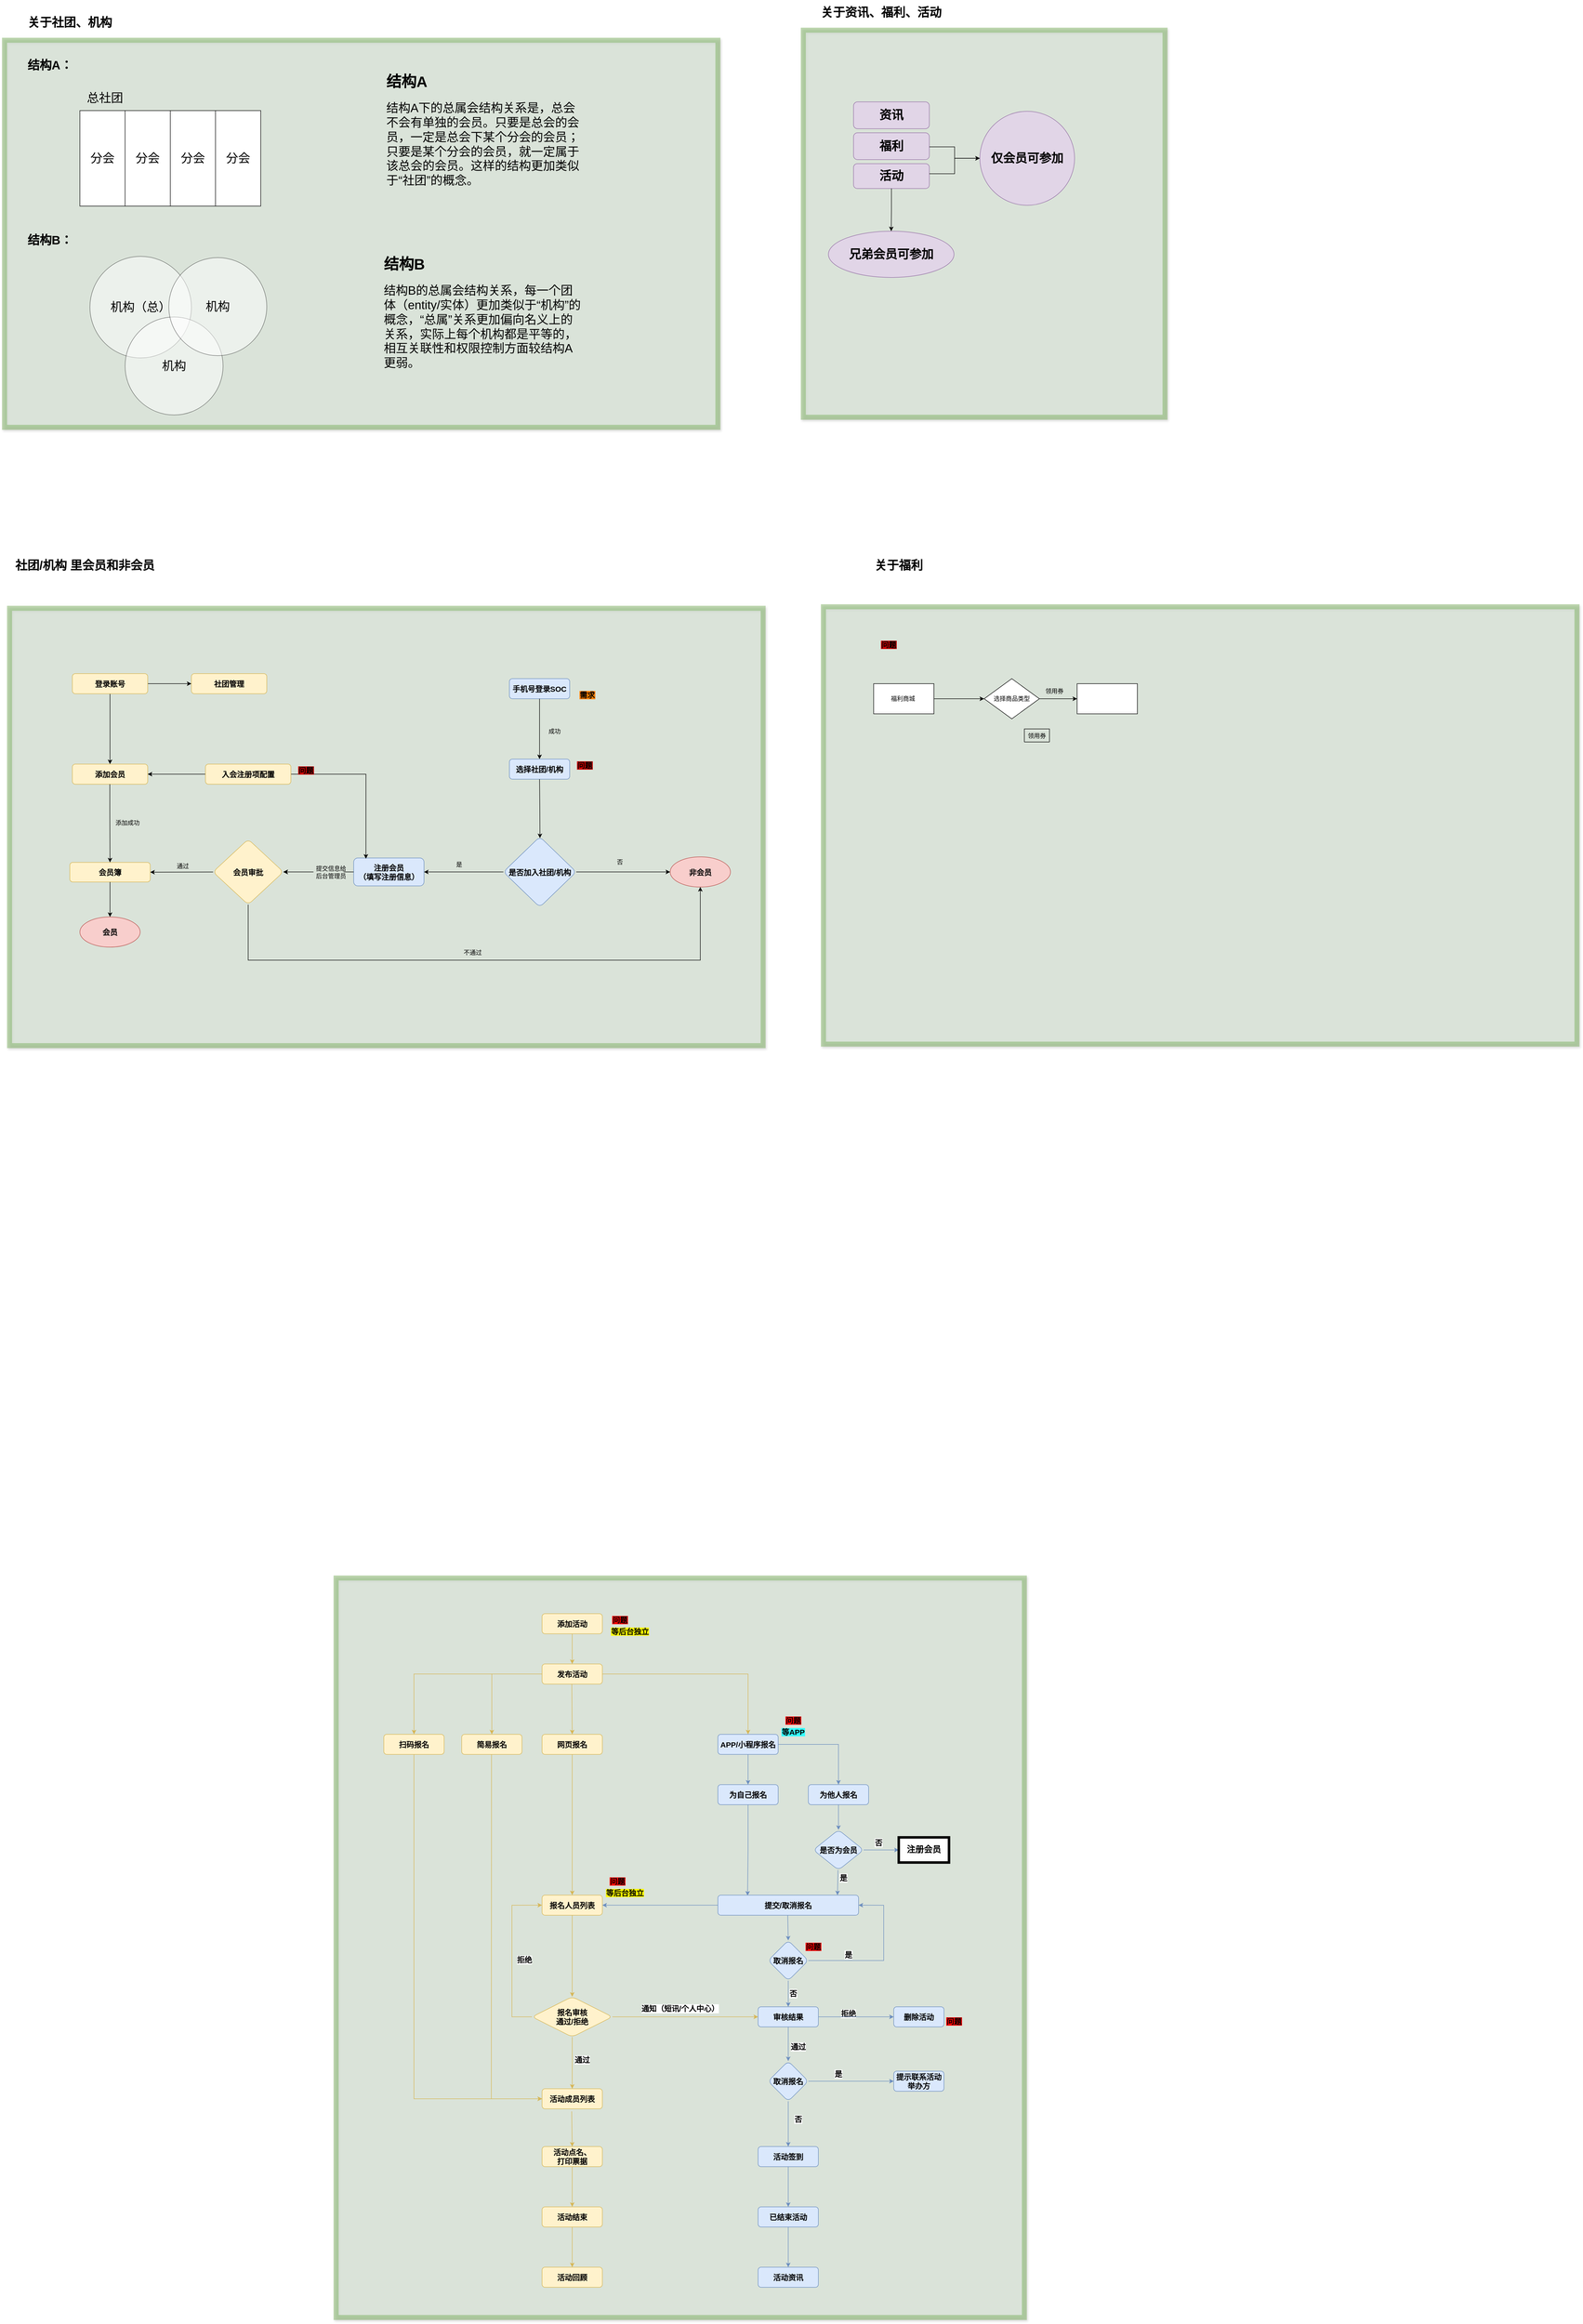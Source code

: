 <mxfile version="16.0.3" type="github">
  <diagram id="C5RBs43oDa-KdzZeNtuy" name="Page-1">
    <mxGraphModel dx="1798" dy="4035" grid="1" gridSize="10" guides="1" tooltips="1" connect="1" arrows="1" fold="1" page="1" pageScale="1" pageWidth="827" pageHeight="1169" background="#ffffff" math="0" shadow="0">
      <root>
        <mxCell id="WIyWlLk6GJQsqaUBKTNV-0" />
        <mxCell id="WIyWlLk6GJQsqaUBKTNV-1" parent="WIyWlLk6GJQsqaUBKTNV-0" />
        <mxCell id="Q8CTjy8gL7TWKLckY6P0-8" value="" style="rounded=0;whiteSpace=wrap;html=1;labelBackgroundColor=#FFFF00;strokeWidth=10;shadow=1;perimeterSpacing=10;opacity=50;fillColor=#d5e8d4;strokeColor=#82b366;" parent="WIyWlLk6GJQsqaUBKTNV-1" vertex="1">
          <mxGeometry x="-90" y="-261" width="1370" height="1471" as="geometry" />
        </mxCell>
        <mxCell id="WIyWlLk6GJQsqaUBKTNV-3" value="添加活动" style="rounded=1;whiteSpace=wrap;html=1;fontSize=15;glass=0;strokeWidth=1;shadow=0;fontStyle=1;fillColor=#fff2cc;strokeColor=#d6b656;fontColor=#000000;" parent="WIyWlLk6GJQsqaUBKTNV-1" vertex="1">
          <mxGeometry x="320" y="-190" width="120" height="40" as="geometry" />
        </mxCell>
        <mxCell id="WX159TqEyCOsGKeHhvjS-19" value="" style="edgeStyle=orthogonalEdgeStyle;rounded=0;orthogonalLoop=1;jettySize=auto;html=1;fontSize=12;fillColor=#fff2cc;strokeColor=#d6b656;entryX=0.5;entryY=0;entryDx=0;entryDy=0;fontColor=#000000;" parent="WIyWlLk6GJQsqaUBKTNV-1" source="WIyWlLk6GJQsqaUBKTNV-7" target="WX159TqEyCOsGKeHhvjS-20" edge="1">
          <mxGeometry relative="1" as="geometry">
            <mxPoint x="80" y="220" as="targetPoint" />
          </mxGeometry>
        </mxCell>
        <mxCell id="WIyWlLk6GJQsqaUBKTNV-7" value="发布活动" style="rounded=1;whiteSpace=wrap;html=1;fontSize=15;glass=0;strokeWidth=1;shadow=0;fillColor=#fff2cc;strokeColor=#d6b656;fontStyle=1;fontColor=#000000;" parent="WIyWlLk6GJQsqaUBKTNV-1" vertex="1">
          <mxGeometry x="320" y="-90" width="120" height="40" as="geometry" />
        </mxCell>
        <mxCell id="WX159TqEyCOsGKeHhvjS-12" value="问题" style="swimlane;fontSize=15;gradientColor=none;opacity=0;fontStyle=1;labelBorderColor=none;labelBackgroundColor=#FF0000;fontColor=#000000;" parent="WIyWlLk6GJQsqaUBKTNV-1" vertex="1" collapsed="1">
          <mxGeometry x="440" y="-190" width="70" height="23" as="geometry">
            <mxRectangle x="270" y="70" width="220" height="170" as="alternateBounds" />
          </mxGeometry>
        </mxCell>
        <mxCell id="WX159TqEyCOsGKeHhvjS-13" value="1. 编辑项重新设计&lt;b&gt;【见详细流程图】&lt;/b&gt;&lt;br&gt;（1）活动基本信息&lt;br&gt;（2）报名填报信息&lt;br&gt;（3）活动限制条件&lt;br&gt;&lt;br&gt;2. 编辑排版重新设计&lt;b&gt;【见蓝湖】&lt;/b&gt;&lt;br&gt;（1）增加封面图、增加排版&amp;nbsp;" style="rounded=0;whiteSpace=wrap;html=1;fontSize=12;gradientColor=none;opacity=0;align=left;verticalAlign=top;" parent="WX159TqEyCOsGKeHhvjS-12" vertex="1">
          <mxGeometry x="20" y="30" width="240" height="110" as="geometry" />
        </mxCell>
        <mxCell id="WX159TqEyCOsGKeHhvjS-34" value="" style="edgeStyle=orthogonalEdgeStyle;rounded=0;orthogonalLoop=1;jettySize=auto;html=1;fontSize=12;endArrow=classic;endFill=1;fillColor=#dae8fc;strokeColor=#6c8ebf;fontColor=#000000;entryX=0.211;entryY=0.024;entryDx=0;entryDy=0;entryPerimeter=0;" parent="WIyWlLk6GJQsqaUBKTNV-1" source="WX159TqEyCOsGKeHhvjS-17" target="WX159TqEyCOsGKeHhvjS-92" edge="1">
          <mxGeometry relative="1" as="geometry">
            <mxPoint x="730" y="310" as="targetPoint" />
          </mxGeometry>
        </mxCell>
        <mxCell id="WX159TqEyCOsGKeHhvjS-17" value="为自己报名" style="rounded=1;whiteSpace=wrap;html=1;fontSize=15;glass=0;strokeWidth=1;shadow=0;fontStyle=1;fillColor=#dae8fc;strokeColor=#6c8ebf;fontColor=#000000;" parent="WIyWlLk6GJQsqaUBKTNV-1" vertex="1">
          <mxGeometry x="670" y="150" width="120" height="40" as="geometry" />
        </mxCell>
        <mxCell id="WX159TqEyCOsGKeHhvjS-20" value="简易报名" style="rounded=1;whiteSpace=wrap;html=1;fontSize=15;glass=0;strokeWidth=1;shadow=0;fillColor=#fff2cc;strokeColor=#d6b656;fontStyle=1;" parent="WIyWlLk6GJQsqaUBKTNV-1" vertex="1">
          <mxGeometry x="160" y="50" width="120" height="40" as="geometry" />
        </mxCell>
        <mxCell id="WX159TqEyCOsGKeHhvjS-21" value="" style="endArrow=classic;html=1;rounded=0;fontSize=12;entryX=0.5;entryY=0;entryDx=0;entryDy=0;fillColor=#dae8fc;strokeColor=#6c8ebf;fontColor=#000000;exitX=0.5;exitY=1;exitDx=0;exitDy=0;" parent="WIyWlLk6GJQsqaUBKTNV-1" target="WX159TqEyCOsGKeHhvjS-17" edge="1" source="CLERFuuJvT8i6gnzWTEx-2">
          <mxGeometry width="50" height="50" relative="1" as="geometry">
            <mxPoint x="730" y="110" as="sourcePoint" />
            <mxPoint x="730" y="200" as="targetPoint" />
          </mxGeometry>
        </mxCell>
        <mxCell id="WX159TqEyCOsGKeHhvjS-27" value="" style="endArrow=classic;html=1;rounded=0;fontSize=12;fillColor=#fff2cc;strokeColor=#d6b656;entryX=0.5;entryY=0;entryDx=0;entryDy=0;fontColor=#000000;exitX=0.5;exitY=1;exitDx=0;exitDy=0;" parent="WIyWlLk6GJQsqaUBKTNV-1" target="WIyWlLk6GJQsqaUBKTNV-7" edge="1" source="WIyWlLk6GJQsqaUBKTNV-3">
          <mxGeometry width="50" height="50" relative="1" as="geometry">
            <mxPoint x="219.5" y="120" as="sourcePoint" />
            <mxPoint x="219.5" y="190" as="targetPoint" />
          </mxGeometry>
        </mxCell>
        <mxCell id="WX159TqEyCOsGKeHhvjS-28" value="网页报名" style="whiteSpace=wrap;html=1;fontSize=15;fillColor=#fff2cc;strokeColor=#d6b656;rounded=1;glass=0;strokeWidth=1;shadow=0;fontStyle=1;fontColor=#000000;" parent="WIyWlLk6GJQsqaUBKTNV-1" vertex="1">
          <mxGeometry x="320" y="50" width="120" height="40" as="geometry" />
        </mxCell>
        <mxCell id="WX159TqEyCOsGKeHhvjS-81" value="" style="edgeStyle=orthogonalEdgeStyle;rounded=0;orthogonalLoop=1;jettySize=auto;html=1;fontSize=12;endArrow=classic;endFill=1;fillColor=#dae8fc;strokeColor=#6c8ebf;exitX=0.5;exitY=1;exitDx=0;exitDy=0;fontColor=#000000;" parent="WIyWlLk6GJQsqaUBKTNV-1" source="WX159TqEyCOsGKeHhvjS-84" target="WX159TqEyCOsGKeHhvjS-80" edge="1">
          <mxGeometry relative="1" as="geometry" />
        </mxCell>
        <mxCell id="WX159TqEyCOsGKeHhvjS-85" value="" style="edgeStyle=orthogonalEdgeStyle;rounded=0;orthogonalLoop=1;jettySize=auto;html=1;fontSize=12;endArrow=classic;endFill=1;fillColor=#dae8fc;strokeColor=#6c8ebf;entryX=0.5;entryY=0;entryDx=0;entryDy=0;fontColor=#000000;" parent="WIyWlLk6GJQsqaUBKTNV-1" source="WX159TqEyCOsGKeHhvjS-33" target="WX159TqEyCOsGKeHhvjS-84" edge="1">
          <mxGeometry relative="1" as="geometry">
            <Array as="points" />
          </mxGeometry>
        </mxCell>
        <mxCell id="WX159TqEyCOsGKeHhvjS-93" value="" style="edgeStyle=orthogonalEdgeStyle;rounded=0;orthogonalLoop=1;jettySize=auto;html=1;fontSize=12;endArrow=classic;endFill=1;exitX=0.5;exitY=1;exitDx=0;exitDy=0;entryX=0.5;entryY=0;entryDx=0;entryDy=0;fillColor=#dae8fc;strokeColor=#6c8ebf;fontColor=#000000;" parent="WIyWlLk6GJQsqaUBKTNV-1" source="WX159TqEyCOsGKeHhvjS-101" target="WX159TqEyCOsGKeHhvjS-33" edge="1">
          <mxGeometry relative="1" as="geometry">
            <mxPoint x="770" y="630" as="targetPoint" />
          </mxGeometry>
        </mxCell>
        <mxCell id="WX159TqEyCOsGKeHhvjS-33" value="审核结果" style="rounded=1;whiteSpace=wrap;html=1;fontSize=15;fillColor=#dae8fc;strokeColor=#6c8ebf;glass=0;strokeWidth=1;shadow=0;fontStyle=1;fontColor=#000000;" parent="WIyWlLk6GJQsqaUBKTNV-1" vertex="1">
          <mxGeometry x="750" y="592" width="120" height="40" as="geometry" />
        </mxCell>
        <mxCell id="WX159TqEyCOsGKeHhvjS-44" value="通知（短讯/个人中心）" style="text;html=1;align=center;verticalAlign=middle;whiteSpace=wrap;rounded=0;labelBackgroundColor=#FFFFFF;labelBorderColor=none;fontSize=15;opacity=0;fontStyle=1;fontColor=#000000;" parent="WIyWlLk6GJQsqaUBKTNV-1" vertex="1">
          <mxGeometry x="510" y="580" width="170" height="30" as="geometry" />
        </mxCell>
        <mxCell id="WX159TqEyCOsGKeHhvjS-50" value="" style="edgeStyle=orthogonalEdgeStyle;rounded=0;orthogonalLoop=1;jettySize=auto;html=1;fontSize=12;endArrow=classic;endFill=1;fillColor=#fff2cc;strokeColor=#d6b656;exitX=0.5;exitY=1;exitDx=0;exitDy=0;fontColor=#000000;" parent="WIyWlLk6GJQsqaUBKTNV-1" source="WX159TqEyCOsGKeHhvjS-67" target="WX159TqEyCOsGKeHhvjS-49" edge="1">
          <mxGeometry relative="1" as="geometry">
            <mxPoint x="370" y="1240" as="sourcePoint" />
            <Array as="points">
              <mxPoint x="380" y="990" />
              <mxPoint x="380" y="990" />
            </Array>
          </mxGeometry>
        </mxCell>
        <mxCell id="WX159TqEyCOsGKeHhvjS-52" value="" style="edgeStyle=orthogonalEdgeStyle;rounded=0;orthogonalLoop=1;jettySize=auto;html=1;fontSize=12;endArrow=classic;endFill=1;fillColor=#fff2cc;strokeColor=#d6b656;fontColor=#000000;" parent="WIyWlLk6GJQsqaUBKTNV-1" source="WX159TqEyCOsGKeHhvjS-49" target="WX159TqEyCOsGKeHhvjS-51" edge="1">
          <mxGeometry relative="1" as="geometry" />
        </mxCell>
        <mxCell id="WX159TqEyCOsGKeHhvjS-49" value="活动结束" style="whiteSpace=wrap;html=1;fontSize=15;fillColor=#fff2cc;strokeColor=#d6b656;rounded=1;glass=0;strokeWidth=1;shadow=0;fontStyle=1;fontColor=#000000;" parent="WIyWlLk6GJQsqaUBKTNV-1" vertex="1">
          <mxGeometry x="320" y="990" width="120" height="40" as="geometry" />
        </mxCell>
        <mxCell id="WX159TqEyCOsGKeHhvjS-51" value="活动回顾" style="whiteSpace=wrap;html=1;fontSize=15;fillColor=#fff2cc;strokeColor=#d6b656;rounded=1;glass=0;strokeWidth=1;shadow=0;fontStyle=1;fontColor=#000000;" parent="WIyWlLk6GJQsqaUBKTNV-1" vertex="1">
          <mxGeometry x="320" y="1110" width="120" height="40" as="geometry" />
        </mxCell>
        <mxCell id="WX159TqEyCOsGKeHhvjS-53" value="" style="endArrow=classic;html=1;rounded=0;fontSize=12;exitX=1;exitY=0.5;exitDx=0;exitDy=0;entryX=0.5;entryY=0;entryDx=0;entryDy=0;fillColor=#fff2cc;strokeColor=#d6b656;fontColor=#000000;" parent="WIyWlLk6GJQsqaUBKTNV-1" source="WIyWlLk6GJQsqaUBKTNV-7" target="CLERFuuJvT8i6gnzWTEx-2" edge="1">
          <mxGeometry width="50" height="50" relative="1" as="geometry">
            <mxPoint x="290" y="260" as="sourcePoint" />
            <mxPoint x="340" y="210" as="targetPoint" />
            <Array as="points">
              <mxPoint x="730" y="-70" />
            </Array>
          </mxGeometry>
        </mxCell>
        <mxCell id="WX159TqEyCOsGKeHhvjS-67" value="活动点名、&lt;br&gt;打印票据" style="whiteSpace=wrap;html=1;fontSize=15;fillColor=#fff2cc;strokeColor=#d6b656;rounded=1;glass=0;strokeWidth=1;shadow=0;fontStyle=1;fontColor=#000000;" parent="WIyWlLk6GJQsqaUBKTNV-1" vertex="1">
          <mxGeometry x="320" y="870" width="120" height="40" as="geometry" />
        </mxCell>
        <mxCell id="WX159TqEyCOsGKeHhvjS-83" value="" style="edgeStyle=orthogonalEdgeStyle;rounded=0;orthogonalLoop=1;jettySize=auto;html=1;fontSize=12;endArrow=classic;endFill=1;fillColor=#dae8fc;strokeColor=#6c8ebf;fontColor=#000000;" parent="WIyWlLk6GJQsqaUBKTNV-1" source="WX159TqEyCOsGKeHhvjS-80" target="WX159TqEyCOsGKeHhvjS-82" edge="1">
          <mxGeometry relative="1" as="geometry" />
        </mxCell>
        <mxCell id="WX159TqEyCOsGKeHhvjS-80" value="已结束活动" style="whiteSpace=wrap;html=1;fontSize=15;fillColor=#dae8fc;strokeColor=#6c8ebf;rounded=1;glass=0;strokeWidth=1;shadow=0;fontStyle=1;fontColor=#000000;" parent="WIyWlLk6GJQsqaUBKTNV-1" vertex="1">
          <mxGeometry x="750" y="990" width="120" height="40" as="geometry" />
        </mxCell>
        <mxCell id="WX159TqEyCOsGKeHhvjS-82" value="活动资讯" style="whiteSpace=wrap;html=1;fontSize=15;fillColor=#dae8fc;strokeColor=#6c8ebf;rounded=1;glass=0;strokeWidth=1;shadow=0;fontStyle=1;fontColor=#000000;" parent="WIyWlLk6GJQsqaUBKTNV-1" vertex="1">
          <mxGeometry x="750" y="1110" width="120" height="40" as="geometry" />
        </mxCell>
        <mxCell id="WX159TqEyCOsGKeHhvjS-96" value="" style="edgeStyle=orthogonalEdgeStyle;rounded=0;orthogonalLoop=1;jettySize=auto;html=1;fontSize=12;endArrow=classic;endFill=1;fillColor=#dae8fc;strokeColor=#6c8ebf;fontColor=#000000;" parent="WIyWlLk6GJQsqaUBKTNV-1" source="WX159TqEyCOsGKeHhvjS-84" target="WX159TqEyCOsGKeHhvjS-95" edge="1">
          <mxGeometry relative="1" as="geometry" />
        </mxCell>
        <mxCell id="WX159TqEyCOsGKeHhvjS-84" value="取消报名" style="rhombus;whiteSpace=wrap;html=1;fontSize=15;fillColor=#dae8fc;strokeColor=#6c8ebf;rounded=1;glass=0;strokeWidth=1;shadow=0;fontStyle=1;fontColor=#000000;" parent="WIyWlLk6GJQsqaUBKTNV-1" vertex="1">
          <mxGeometry x="770" y="700" width="80" height="80" as="geometry" />
        </mxCell>
        <mxCell id="WX159TqEyCOsGKeHhvjS-92" value="提交/取消报名" style="whiteSpace=wrap;html=1;fontSize=15;fillColor=#dae8fc;strokeColor=#6c8ebf;rounded=1;glass=0;strokeWidth=1;shadow=0;fontStyle=1;fontColor=#000000;" parent="WIyWlLk6GJQsqaUBKTNV-1" vertex="1">
          <mxGeometry x="670" y="369.82" width="280" height="40" as="geometry" />
        </mxCell>
        <mxCell id="WX159TqEyCOsGKeHhvjS-95" value="活动签到" style="whiteSpace=wrap;html=1;fontSize=15;fillColor=#dae8fc;strokeColor=#6c8ebf;rounded=1;glass=0;strokeWidth=1;shadow=0;fontStyle=1;fontColor=#000000;" parent="WIyWlLk6GJQsqaUBKTNV-1" vertex="1">
          <mxGeometry x="750" y="870" width="120" height="40" as="geometry" />
        </mxCell>
        <mxCell id="WX159TqEyCOsGKeHhvjS-99" value="是" style="text;html=1;align=center;verticalAlign=middle;whiteSpace=wrap;rounded=0;labelBackgroundColor=#FFFFFF;labelBorderColor=none;fontSize=15;opacity=0;fontStyle=1;fontColor=#000000;" parent="WIyWlLk6GJQsqaUBKTNV-1" vertex="1">
          <mxGeometry x="880" y="710" width="60" height="30" as="geometry" />
        </mxCell>
        <mxCell id="WX159TqEyCOsGKeHhvjS-100" value="否" style="text;html=1;align=center;verticalAlign=middle;whiteSpace=wrap;rounded=0;labelBackgroundColor=#FFFFFF;labelBorderColor=none;fontSize=15;opacity=0;fontStyle=1;fontColor=#000000;" parent="WIyWlLk6GJQsqaUBKTNV-1" vertex="1">
          <mxGeometry x="800" y="800" width="60" height="30" as="geometry" />
        </mxCell>
        <mxCell id="WX159TqEyCOsGKeHhvjS-101" value="取消报名" style="rhombus;whiteSpace=wrap;html=1;fontSize=15;fillColor=#dae8fc;strokeColor=#6c8ebf;rounded=1;glass=0;strokeWidth=1;shadow=0;fontStyle=1;fontColor=#000000;" parent="WIyWlLk6GJQsqaUBKTNV-1" vertex="1">
          <mxGeometry x="770" y="460" width="80" height="80" as="geometry" />
        </mxCell>
        <mxCell id="WX159TqEyCOsGKeHhvjS-104" value="是" style="text;html=1;align=center;verticalAlign=middle;whiteSpace=wrap;rounded=0;labelBackgroundColor=#FFFFFF;labelBorderColor=none;fontSize=15;opacity=0;fontStyle=1;fontColor=#000000;" parent="WIyWlLk6GJQsqaUBKTNV-1" vertex="1">
          <mxGeometry x="900" y="473" width="60" height="30" as="geometry" />
        </mxCell>
        <mxCell id="WX159TqEyCOsGKeHhvjS-105" value="否" style="text;html=1;align=center;verticalAlign=middle;whiteSpace=wrap;rounded=0;labelBackgroundColor=#FFFFFF;labelBorderColor=none;fontSize=15;opacity=0;fontStyle=1;fontColor=#000000;" parent="WIyWlLk6GJQsqaUBKTNV-1" vertex="1">
          <mxGeometry x="790" y="550" width="60" height="30" as="geometry" />
        </mxCell>
        <mxCell id="WX159TqEyCOsGKeHhvjS-106" value="" style="endArrow=classic;html=1;rounded=0;fontSize=12;fillColor=#fff2cc;strokeColor=#d6b656;fontColor=#000000;entryX=0.5;entryY=0;entryDx=0;entryDy=0;startArrow=none;exitX=0.5;exitY=1;exitDx=0;exitDy=0;" parent="WIyWlLk6GJQsqaUBKTNV-1" source="CLERFuuJvT8i6gnzWTEx-48" target="CLERFuuJvT8i6gnzWTEx-42" edge="1">
          <mxGeometry width="50" height="50" relative="1" as="geometry">
            <mxPoint x="390" y="665" as="sourcePoint" />
            <mxPoint x="380" y="745" as="targetPoint" />
          </mxGeometry>
        </mxCell>
        <mxCell id="WX159TqEyCOsGKeHhvjS-108" value="通过" style="text;html=1;align=center;verticalAlign=middle;whiteSpace=wrap;rounded=0;labelBackgroundColor=#FFFFFF;labelBorderColor=none;fontSize=15;opacity=0;fontStyle=1;fontColor=#000000;" parent="WIyWlLk6GJQsqaUBKTNV-1" vertex="1">
          <mxGeometry x="800" y="656" width="60" height="30" as="geometry" />
        </mxCell>
        <mxCell id="WX159TqEyCOsGKeHhvjS-111" value="拒绝" style="text;html=1;align=center;verticalAlign=middle;whiteSpace=wrap;rounded=0;labelBackgroundColor=#FFFFFF;labelBorderColor=none;fontSize=15;opacity=0;fontStyle=1;fontColor=#000000;" parent="WIyWlLk6GJQsqaUBKTNV-1" vertex="1">
          <mxGeometry x="900" y="590" width="60" height="30" as="geometry" />
        </mxCell>
        <mxCell id="WX159TqEyCOsGKeHhvjS-112" value="删除活动" style="rounded=1;whiteSpace=wrap;html=1;fontSize=15;fillColor=#dae8fc;strokeColor=#6c8ebf;glass=0;strokeWidth=1;shadow=0;fontStyle=1;fontColor=#000000;" parent="WIyWlLk6GJQsqaUBKTNV-1" vertex="1">
          <mxGeometry x="1020" y="592" width="100" height="40" as="geometry" />
        </mxCell>
        <mxCell id="WX159TqEyCOsGKeHhvjS-113" value="" style="endArrow=classic;html=1;rounded=0;fontSize=12;exitX=1;exitY=0.5;exitDx=0;exitDy=0;entryX=0;entryY=0.5;entryDx=0;entryDy=0;fillColor=#dae8fc;strokeColor=#6c8ebf;fontColor=#000000;" parent="WIyWlLk6GJQsqaUBKTNV-1" source="WX159TqEyCOsGKeHhvjS-33" target="WX159TqEyCOsGKeHhvjS-112" edge="1">
          <mxGeometry width="50" height="50" relative="1" as="geometry">
            <mxPoint x="560" y="730" as="sourcePoint" />
            <mxPoint x="610" y="680" as="targetPoint" />
          </mxGeometry>
        </mxCell>
        <mxCell id="n0-gr-YXGU3YrfHo3i9w-1" value="问题" style="swimlane;fontSize=15;gradientColor=none;opacity=0;fontStyle=1;labelBorderColor=none;labelBackgroundColor=#FF0000;fontColor=#000000;" parent="WIyWlLk6GJQsqaUBKTNV-1" vertex="1" collapsed="1">
          <mxGeometry x="790" y="10" width="60" height="23" as="geometry">
            <mxRectangle x="640" y="208.5" width="220" height="191.5" as="alternateBounds" />
          </mxGeometry>
        </mxCell>
        <mxCell id="n0-gr-YXGU3YrfHo3i9w-2" value="1. 是否增加非会员在小程序报名活动&lt;br&gt;&lt;br&gt;2. 此处分为为自己报名、为他人报名，为他人报名的情况需要以短讯的方式通知他人，小程序使用者在个人中心收到通知。&lt;br&gt;&lt;br&gt;3. 会员、非会员报名逻辑整理&lt;b&gt;【见详细流程图】。&lt;/b&gt;" style="rounded=0;whiteSpace=wrap;html=1;fontSize=12;gradientColor=none;opacity=0;align=left;verticalAlign=top;fontColor=#000000;" parent="n0-gr-YXGU3YrfHo3i9w-1" vertex="1">
          <mxGeometry x="20" y="30" width="180" height="110" as="geometry" />
        </mxCell>
        <mxCell id="PyewcUp1_fF9FZebxI-6-1" value="问题" style="swimlane;fontSize=15;gradientColor=none;opacity=0;fontStyle=1;labelBorderColor=none;labelBackgroundColor=#FF0000;fontColor=#000000;" parent="WIyWlLk6GJQsqaUBKTNV-1" vertex="1" collapsed="1">
          <mxGeometry x="440" y="330" width="60" height="23" as="geometry">
            <mxRectangle x="270" y="320" width="100" height="90" as="alternateBounds" />
          </mxGeometry>
        </mxCell>
        <mxCell id="PyewcUp1_fF9FZebxI-6-2" value="1. 报名列表包括通过各种方式报名的人员。" style="rounded=0;whiteSpace=wrap;html=1;fontSize=12;gradientColor=none;opacity=0;align=left;verticalAlign=top;" parent="PyewcUp1_fF9FZebxI-6-1" vertex="1">
          <mxGeometry x="10" y="20.75" width="70" height="49.25" as="geometry" />
        </mxCell>
        <mxCell id="PyewcUp1_fF9FZebxI-6-5" value="问题" style="swimlane;fontSize=15;gradientColor=none;opacity=0;fontStyle=1;labelBorderColor=none;labelBackgroundColor=#FF0000;fontColor=#000000;" parent="WIyWlLk6GJQsqaUBKTNV-1" vertex="1" collapsed="1">
          <mxGeometry x="830" y="460" width="60" height="23" as="geometry">
            <mxRectangle x="610" y="428.5" width="150" height="101.5" as="alternateBounds" />
          </mxGeometry>
        </mxCell>
        <mxCell id="PyewcUp1_fF9FZebxI-6-6" value="增加取消报名功能" style="rounded=0;whiteSpace=wrap;html=1;fontSize=12;gradientColor=none;opacity=0;align=left;verticalAlign=top;fontColor=#000000;" parent="PyewcUp1_fF9FZebxI-6-5" vertex="1">
          <mxGeometry x="20" y="30" width="110" height="40" as="geometry" />
        </mxCell>
        <mxCell id="ZMXHz---HxX1kc0FEd8S-0" value="问题" style="swimlane;fontSize=15;gradientColor=none;opacity=0;fontStyle=1;labelBorderColor=none;labelBackgroundColor=#FF0000;fontColor=#000000;" parent="WIyWlLk6GJQsqaUBKTNV-1" vertex="1" collapsed="1">
          <mxGeometry x="1110" y="608.5" width="60" height="23" as="geometry">
            <mxRectangle x="780" y="793.5" width="150" height="101.5" as="alternateBounds" />
          </mxGeometry>
        </mxCell>
        <mxCell id="ZMXHz---HxX1kc0FEd8S-1" value="被拒绝后，小程序端只能删除活动，无法再次报名。可联络管理员再次通过。" style="rounded=0;whiteSpace=wrap;html=1;fontSize=12;gradientColor=none;opacity=0;align=left;verticalAlign=top;fontColor=#000000;" parent="ZMXHz---HxX1kc0FEd8S-0" vertex="1">
          <mxGeometry x="20" y="30" width="110" height="70" as="geometry" />
        </mxCell>
        <mxCell id="Q8CTjy8gL7TWKLckY6P0-0" value="等后台独立" style="swimlane;fontSize=15;opacity=0;fontStyle=1;labelBorderColor=none;labelBackgroundColor=#FFFF00;fillColor=#e1d5e7;strokeColor=#9673a6;" parent="WIyWlLk6GJQsqaUBKTNV-1" vertex="1" collapsed="1">
          <mxGeometry x="440" y="-167" width="110" height="23" as="geometry">
            <mxRectangle x="280" y="88.5" width="220" height="170" as="alternateBounds" />
          </mxGeometry>
        </mxCell>
        <mxCell id="Q8CTjy8gL7TWKLckY6P0-1" value="1. 编辑项重新设计&lt;b&gt;【见详细流程图】&lt;/b&gt;&lt;br&gt;（1）活动基本信息&lt;br&gt;（2）报名填报信息&lt;br&gt;（3）活动限制条件&lt;br&gt;&lt;br&gt;2. 编辑排版重新设计&lt;b&gt;【见蓝湖】&lt;/b&gt;&lt;br&gt;（1）增加封面图、增加排版&amp;nbsp;" style="rounded=0;whiteSpace=wrap;html=1;fontSize=12;gradientColor=none;opacity=0;align=left;verticalAlign=top;" parent="Q8CTjy8gL7TWKLckY6P0-0" vertex="1">
          <mxGeometry x="20" y="30" width="240" height="110" as="geometry" />
        </mxCell>
        <mxCell id="Q8CTjy8gL7TWKLckY6P0-2" value="等APP" style="swimlane;fontSize=15;opacity=0;fontStyle=1;labelBorderColor=none;labelBackgroundColor=#33FFFF;fillColor=#e1d5e7;strokeColor=#9673a6;" parent="WIyWlLk6GJQsqaUBKTNV-1" vertex="1" collapsed="1">
          <mxGeometry x="780" y="33" width="80" height="23" as="geometry">
            <mxRectangle x="280" y="88.5" width="220" height="170" as="alternateBounds" />
          </mxGeometry>
        </mxCell>
        <mxCell id="Q8CTjy8gL7TWKLckY6P0-3" value="1. 编辑项重新设计&lt;b&gt;【见详细流程图】&lt;/b&gt;&lt;br&gt;（1）活动基本信息&lt;br&gt;（2）报名填报信息&lt;br&gt;（3）活动限制条件&lt;br&gt;&lt;br&gt;2. 编辑排版重新设计&lt;b&gt;【见蓝湖】&lt;/b&gt;&lt;br&gt;（1）增加封面图、增加排版&amp;nbsp;" style="rounded=0;whiteSpace=wrap;html=1;fontSize=12;gradientColor=none;opacity=0;align=left;verticalAlign=top;" parent="Q8CTjy8gL7TWKLckY6P0-2" vertex="1">
          <mxGeometry x="20" y="30" width="240" height="110" as="geometry" />
        </mxCell>
        <mxCell id="Q8CTjy8gL7TWKLckY6P0-9" value="" style="rounded=0;whiteSpace=wrap;html=1;labelBackgroundColor=#FFFF00;strokeWidth=10;shadow=1;perimeterSpacing=10;opacity=50;fillColor=#d5e8d4;strokeColor=#82b366;" parent="WIyWlLk6GJQsqaUBKTNV-1" vertex="1">
          <mxGeometry x="-740" y="-2190" width="1500" height="870" as="geometry" />
        </mxCell>
        <mxCell id="Q8CTjy8gL7TWKLckY6P0-13" value="等后台独立" style="swimlane;fontSize=15;opacity=0;fontStyle=1;labelBorderColor=none;labelBackgroundColor=#FFFF00;fillColor=#e1d5e7;strokeColor=#9673a6;" parent="WIyWlLk6GJQsqaUBKTNV-1" vertex="1" collapsed="1">
          <mxGeometry x="420" y="353" width="130" height="27.18" as="geometry">
            <mxRectangle x="280" y="88.5" width="220" height="170" as="alternateBounds" />
          </mxGeometry>
        </mxCell>
        <mxCell id="Q8CTjy8gL7TWKLckY6P0-14" value="1. 编辑项重新设计&lt;b&gt;【见详细流程图】&lt;/b&gt;&lt;br&gt;（1）活动基本信息&lt;br&gt;（2）报名填报信息&lt;br&gt;（3）活动限制条件&lt;br&gt;&lt;br&gt;2. 编辑排版重新设计&lt;b&gt;【见蓝湖】&lt;/b&gt;&lt;br&gt;（1）增加封面图、增加排版&amp;nbsp;" style="rounded=0;whiteSpace=wrap;html=1;fontSize=12;gradientColor=none;opacity=0;align=left;verticalAlign=top;" parent="Q8CTjy8gL7TWKLckY6P0-13" vertex="1">
          <mxGeometry x="20" y="30" width="240" height="110" as="geometry" />
        </mxCell>
        <mxCell id="3B7eSZ0378xvD8d0vk0m-49" value="" style="group;rotation=90;" parent="WIyWlLk6GJQsqaUBKTNV-1" vertex="1" connectable="0">
          <mxGeometry x="-620" y="-1880" width="1315" height="610" as="geometry" />
        </mxCell>
        <mxCell id="Q8CTjy8gL7TWKLckY6P0-10" value="会员簿" style="rounded=1;whiteSpace=wrap;html=1;fontSize=15;glass=0;strokeWidth=1;shadow=0;fontStyle=1;fillColor=#fff2cc;strokeColor=#d6b656;fontColor=#000000;" parent="3B7eSZ0378xvD8d0vk0m-49" vertex="1">
          <mxGeometry y="195.5" width="160" height="39" as="geometry" />
        </mxCell>
        <mxCell id="Q8CTjy8gL7TWKLckY6P0-11" value="添加会员" style="rounded=1;whiteSpace=wrap;html=1;fontSize=15;glass=0;strokeWidth=1;shadow=0;fontStyle=1;fillColor=#fff2cc;strokeColor=#d6b656;fontColor=#000000;" parent="3B7eSZ0378xvD8d0vk0m-49" vertex="1">
          <mxGeometry x="5" width="150" height="40" as="geometry" />
        </mxCell>
        <mxCell id="3B7eSZ0378xvD8d0vk0m-1" value="是否加入社团/机构" style="rhombus;whiteSpace=wrap;html=1;fontSize=15;fillColor=#dae8fc;strokeColor=#6c8ebf;rounded=1;glass=0;strokeWidth=1;shadow=0;fontStyle=1;" parent="3B7eSZ0378xvD8d0vk0m-49" vertex="1">
          <mxGeometry x="863" y="144.5" width="145" height="140" as="geometry" />
        </mxCell>
        <mxCell id="3B7eSZ0378xvD8d0vk0m-9" value="非会员" style="ellipse;whiteSpace=wrap;html=1;fontSize=15;fillColor=#f8cecc;strokeColor=#b85450;rounded=1;glass=0;strokeWidth=1;shadow=0;fontStyle=1;" parent="3B7eSZ0378xvD8d0vk0m-49" vertex="1">
          <mxGeometry x="1195" y="184.5" width="120" height="60" as="geometry" />
        </mxCell>
        <mxCell id="3B7eSZ0378xvD8d0vk0m-10" value="" style="edgeStyle=orthogonalEdgeStyle;rounded=0;orthogonalLoop=1;jettySize=auto;html=1;" parent="3B7eSZ0378xvD8d0vk0m-49" source="3B7eSZ0378xvD8d0vk0m-1" target="3B7eSZ0378xvD8d0vk0m-9" edge="1">
          <mxGeometry relative="1" as="geometry" />
        </mxCell>
        <mxCell id="3B7eSZ0378xvD8d0vk0m-30" value="" style="edgeStyle=orthogonalEdgeStyle;rounded=0;orthogonalLoop=1;jettySize=auto;html=1;startArrow=none;" parent="3B7eSZ0378xvD8d0vk0m-49" source="3B7eSZ0378xvD8d0vk0m-31" edge="1">
          <mxGeometry relative="1" as="geometry">
            <mxPoint x="425.0" y="214.5" as="targetPoint" />
          </mxGeometry>
        </mxCell>
        <mxCell id="3B7eSZ0378xvD8d0vk0m-23" value="注册会员&lt;br&gt;（填写注册信息）" style="whiteSpace=wrap;html=1;fontSize=15;fillColor=#dae8fc;strokeColor=#6c8ebf;rounded=1;glass=0;strokeWidth=1;shadow=0;fontStyle=1;" parent="3B7eSZ0378xvD8d0vk0m-49" vertex="1">
          <mxGeometry x="565" y="186.75" width="140" height="55.5" as="geometry" />
        </mxCell>
        <mxCell id="3B7eSZ0378xvD8d0vk0m-24" value="" style="edgeStyle=orthogonalEdgeStyle;rounded=0;orthogonalLoop=1;jettySize=auto;html=1;" parent="3B7eSZ0378xvD8d0vk0m-49" source="3B7eSZ0378xvD8d0vk0m-1" target="3B7eSZ0378xvD8d0vk0m-23" edge="1">
          <mxGeometry relative="1" as="geometry" />
        </mxCell>
        <mxCell id="3B7eSZ0378xvD8d0vk0m-27" value="否" style="text;html=1;strokeColor=none;fillColor=none;align=center;verticalAlign=middle;whiteSpace=wrap;rounded=0;" parent="3B7eSZ0378xvD8d0vk0m-49" vertex="1">
          <mxGeometry x="1065" y="180" width="60" height="30" as="geometry" />
        </mxCell>
        <mxCell id="3B7eSZ0378xvD8d0vk0m-28" value="是" style="text;html=1;strokeColor=none;fillColor=none;align=center;verticalAlign=middle;whiteSpace=wrap;rounded=0;" parent="3B7eSZ0378xvD8d0vk0m-49" vertex="1">
          <mxGeometry x="745" y="184.5" width="60" height="30" as="geometry" />
        </mxCell>
        <mxCell id="3B7eSZ0378xvD8d0vk0m-31" value="提交信息给后台管理员" style="text;html=1;strokeColor=none;fillColor=none;align=center;verticalAlign=middle;whiteSpace=wrap;rounded=0;" parent="3B7eSZ0378xvD8d0vk0m-49" vertex="1">
          <mxGeometry x="485" y="199.5" width="70" height="30" as="geometry" />
        </mxCell>
        <mxCell id="3B7eSZ0378xvD8d0vk0m-32" value="" style="edgeStyle=orthogonalEdgeStyle;rounded=0;orthogonalLoop=1;jettySize=auto;html=1;endArrow=none;" parent="3B7eSZ0378xvD8d0vk0m-49" source="3B7eSZ0378xvD8d0vk0m-23" target="3B7eSZ0378xvD8d0vk0m-31" edge="1">
          <mxGeometry relative="1" as="geometry">
            <mxPoint x="565" y="214.52" as="sourcePoint" />
            <mxPoint x="475" y="214.52" as="targetPoint" />
          </mxGeometry>
        </mxCell>
        <mxCell id="3B7eSZ0378xvD8d0vk0m-34" value="会员审批" style="rhombus;whiteSpace=wrap;html=1;fontSize=15;fillColor=#fff2cc;strokeColor=#d6b656;rounded=1;glass=0;strokeWidth=1;shadow=0;fontStyle=1;" parent="3B7eSZ0378xvD8d0vk0m-49" vertex="1">
          <mxGeometry x="285" y="149.5" width="140" height="130" as="geometry" />
        </mxCell>
        <mxCell id="3B7eSZ0378xvD8d0vk0m-37" value="" style="edgeStyle=orthogonalEdgeStyle;rounded=0;orthogonalLoop=1;jettySize=auto;html=1;" parent="3B7eSZ0378xvD8d0vk0m-49" source="3B7eSZ0378xvD8d0vk0m-31" target="3B7eSZ0378xvD8d0vk0m-34" edge="1">
          <mxGeometry relative="1" as="geometry" />
        </mxCell>
        <mxCell id="3B7eSZ0378xvD8d0vk0m-35" value="" style="endArrow=classic;html=1;rounded=0;entryX=1;entryY=0.5;entryDx=0;entryDy=0;" parent="3B7eSZ0378xvD8d0vk0m-49" source="3B7eSZ0378xvD8d0vk0m-34" target="Q8CTjy8gL7TWKLckY6P0-10" edge="1">
          <mxGeometry width="50" height="50" relative="1" as="geometry">
            <mxPoint x="245" y="210" as="sourcePoint" />
            <mxPoint x="245" y="50" as="targetPoint" />
          </mxGeometry>
        </mxCell>
        <mxCell id="3B7eSZ0378xvD8d0vk0m-39" value="通过" style="text;html=1;strokeColor=none;fillColor=none;align=center;verticalAlign=middle;whiteSpace=wrap;rounded=0;" parent="3B7eSZ0378xvD8d0vk0m-49" vertex="1">
          <mxGeometry x="195" y="186.75" width="60" height="33.25" as="geometry" />
        </mxCell>
        <mxCell id="3B7eSZ0378xvD8d0vk0m-38" value="" style="edgeStyle=orthogonalEdgeStyle;rounded=0;orthogonalLoop=1;jettySize=auto;html=1;" parent="3B7eSZ0378xvD8d0vk0m-49" source="3B7eSZ0378xvD8d0vk0m-31" target="3B7eSZ0378xvD8d0vk0m-34" edge="1">
          <mxGeometry relative="1" as="geometry" />
        </mxCell>
        <mxCell id="3B7eSZ0378xvD8d0vk0m-40" value="" style="endArrow=classic;html=1;rounded=0;exitX=0.5;exitY=1;exitDx=0;exitDy=0;" parent="3B7eSZ0378xvD8d0vk0m-49" source="3B7eSZ0378xvD8d0vk0m-34" target="3B7eSZ0378xvD8d0vk0m-9" edge="1">
          <mxGeometry width="50" height="50" relative="1" as="geometry">
            <mxPoint x="295.193" y="224.679" as="sourcePoint" />
            <mxPoint x="1695" y="360" as="targetPoint" />
            <Array as="points">
              <mxPoint x="355" y="390" />
              <mxPoint x="1255" y="390" />
            </Array>
          </mxGeometry>
        </mxCell>
        <mxCell id="3B7eSZ0378xvD8d0vk0m-41" value="不通过" style="text;html=1;strokeColor=none;fillColor=none;align=center;verticalAlign=middle;whiteSpace=wrap;rounded=0;" parent="3B7eSZ0378xvD8d0vk0m-49" vertex="1">
          <mxGeometry x="772" y="358" width="60" height="33.25" as="geometry" />
        </mxCell>
        <mxCell id="3B7eSZ0378xvD8d0vk0m-42" value="" style="edgeStyle=orthogonalEdgeStyle;rounded=0;orthogonalLoop=1;jettySize=auto;html=1;entryX=0.5;entryY=0;entryDx=0;entryDy=0;" parent="3B7eSZ0378xvD8d0vk0m-49" target="Q8CTjy8gL7TWKLckY6P0-10" edge="1">
          <mxGeometry relative="1" as="geometry">
            <mxPoint x="79.63" y="40" as="sourcePoint" />
            <mxPoint x="79.63" y="100" as="targetPoint" />
            <Array as="points">
              <mxPoint x="80" y="90" />
            </Array>
          </mxGeometry>
        </mxCell>
        <mxCell id="3B7eSZ0378xvD8d0vk0m-46" value="添加成功" style="text;html=1;strokeColor=none;fillColor=none;align=center;verticalAlign=middle;whiteSpace=wrap;rounded=0;" parent="3B7eSZ0378xvD8d0vk0m-49" vertex="1">
          <mxGeometry x="85" y="100" width="60" height="33.25" as="geometry" />
        </mxCell>
        <mxCell id="3B7eSZ0378xvD8d0vk0m-47" value="会员" style="ellipse;whiteSpace=wrap;html=1;fontSize=15;fillColor=#f8cecc;strokeColor=#b85450;rounded=1;glass=0;strokeWidth=1;shadow=0;fontStyle=1;" parent="3B7eSZ0378xvD8d0vk0m-49" vertex="1">
          <mxGeometry x="20" y="304" width="120" height="60" as="geometry" />
        </mxCell>
        <mxCell id="3B7eSZ0378xvD8d0vk0m-48" value="" style="edgeStyle=orthogonalEdgeStyle;rounded=0;orthogonalLoop=1;jettySize=auto;html=1;" parent="3B7eSZ0378xvD8d0vk0m-49" source="Q8CTjy8gL7TWKLckY6P0-10" target="3B7eSZ0378xvD8d0vk0m-47" edge="1">
          <mxGeometry relative="1" as="geometry" />
        </mxCell>
        <mxCell id="3B7eSZ0378xvD8d0vk0m-51" value="" style="rounded=0;whiteSpace=wrap;html=1;labelBackgroundColor=#FFFF00;strokeWidth=10;shadow=1;perimeterSpacing=10;opacity=50;fillColor=#d5e8d4;strokeColor=#82b366;" parent="WIyWlLk6GJQsqaUBKTNV-1" vertex="1">
          <mxGeometry x="-750" y="-3320" width="1420" height="770" as="geometry" />
        </mxCell>
        <mxCell id="3B7eSZ0378xvD8d0vk0m-52" value="&lt;font style=&quot;font-size: 24px&quot;&gt;&lt;b&gt;关于社团、机构&lt;/b&gt;&lt;/font&gt;" style="text;html=1;strokeColor=none;fillColor=none;align=center;verticalAlign=middle;whiteSpace=wrap;rounded=0;" parent="WIyWlLk6GJQsqaUBKTNV-1" vertex="1">
          <mxGeometry x="-730" y="-3380" width="220" height="50" as="geometry" />
        </mxCell>
        <mxCell id="3B7eSZ0378xvD8d0vk0m-60" value="" style="group" parent="WIyWlLk6GJQsqaUBKTNV-1" vertex="1" connectable="0">
          <mxGeometry x="-600" y="-3180" width="360" height="190" as="geometry" />
        </mxCell>
        <mxCell id="3B7eSZ0378xvD8d0vk0m-53" value="分会" style="rounded=0;whiteSpace=wrap;html=1;fontSize=24;" parent="3B7eSZ0378xvD8d0vk0m-60" vertex="1">
          <mxGeometry width="90" height="190" as="geometry" />
        </mxCell>
        <mxCell id="3B7eSZ0378xvD8d0vk0m-54" value="分会" style="rounded=0;whiteSpace=wrap;html=1;fontSize=24;" parent="3B7eSZ0378xvD8d0vk0m-60" vertex="1">
          <mxGeometry x="90" width="90" height="190" as="geometry" />
        </mxCell>
        <mxCell id="3B7eSZ0378xvD8d0vk0m-55" value="分会" style="rounded=0;whiteSpace=wrap;html=1;fontSize=24;" parent="3B7eSZ0378xvD8d0vk0m-60" vertex="1">
          <mxGeometry x="180" width="90" height="190" as="geometry" />
        </mxCell>
        <mxCell id="3B7eSZ0378xvD8d0vk0m-56" value="分会" style="rounded=0;whiteSpace=wrap;html=1;fontSize=24;" parent="3B7eSZ0378xvD8d0vk0m-60" vertex="1">
          <mxGeometry x="270" width="90" height="190" as="geometry" />
        </mxCell>
        <mxCell id="3B7eSZ0378xvD8d0vk0m-61" value="总社团" style="text;html=1;strokeColor=none;fillColor=none;align=center;verticalAlign=middle;whiteSpace=wrap;rounded=0;fontSize=24;opacity=50;" parent="WIyWlLk6GJQsqaUBKTNV-1" vertex="1">
          <mxGeometry x="-600" y="-3220" width="100" height="30" as="geometry" />
        </mxCell>
        <mxCell id="3B7eSZ0378xvD8d0vk0m-76" value="&lt;font size=&quot;5&quot;&gt;&lt;b&gt;社团/机构 里会员和非会员&lt;/b&gt;&lt;/font&gt;" style="text;html=1;strokeColor=none;fillColor=none;align=center;verticalAlign=middle;whiteSpace=wrap;rounded=0;" parent="WIyWlLk6GJQsqaUBKTNV-1" vertex="1">
          <mxGeometry x="-740" y="-2300" width="300" height="50" as="geometry" />
        </mxCell>
        <mxCell id="3B7eSZ0378xvD8d0vk0m-0" value="手机号登录SOC" style="rounded=1;whiteSpace=wrap;html=1;fontSize=15;glass=0;strokeWidth=1;shadow=0;fontStyle=1;fillColor=#dae8fc;strokeColor=#6c8ebf;" parent="WIyWlLk6GJQsqaUBKTNV-1" vertex="1">
          <mxGeometry x="255" y="-2050" width="120" height="40" as="geometry" />
        </mxCell>
        <mxCell id="3B7eSZ0378xvD8d0vk0m-2" value="" style="edgeStyle=orthogonalEdgeStyle;rounded=0;orthogonalLoop=1;jettySize=auto;html=1;entryX=0.5;entryY=0;entryDx=0;entryDy=0;" parent="WIyWlLk6GJQsqaUBKTNV-1" source="3B7eSZ0378xvD8d0vk0m-0" target="3B7eSZ0378xvD8d0vk0m-77" edge="1">
          <mxGeometry relative="1" as="geometry">
            <mxPoint x="315" y="-1930" as="targetPoint" />
          </mxGeometry>
        </mxCell>
        <mxCell id="3B7eSZ0378xvD8d0vk0m-26" value="成功" style="text;html=1;strokeColor=none;fillColor=none;align=center;verticalAlign=middle;whiteSpace=wrap;rounded=0;" parent="WIyWlLk6GJQsqaUBKTNV-1" vertex="1">
          <mxGeometry x="315" y="-1960" width="60" height="30" as="geometry" />
        </mxCell>
        <mxCell id="3B7eSZ0378xvD8d0vk0m-77" value="选择社团/机构" style="rounded=1;whiteSpace=wrap;html=1;fontSize=15;glass=0;strokeWidth=1;shadow=0;fontStyle=1;fillColor=#dae8fc;strokeColor=#6c8ebf;" parent="WIyWlLk6GJQsqaUBKTNV-1" vertex="1">
          <mxGeometry x="255" y="-1890" width="120" height="40" as="geometry" />
        </mxCell>
        <mxCell id="3B7eSZ0378xvD8d0vk0m-79" value="" style="edgeStyle=orthogonalEdgeStyle;rounded=0;orthogonalLoop=1;jettySize=auto;html=1;entryX=0.502;entryY=0.019;entryDx=0;entryDy=0;entryPerimeter=0;" parent="WIyWlLk6GJQsqaUBKTNV-1" target="3B7eSZ0378xvD8d0vk0m-1" edge="1">
          <mxGeometry relative="1" as="geometry">
            <mxPoint x="315" y="-1850" as="sourcePoint" />
            <mxPoint x="314.6" y="-1810" as="targetPoint" />
          </mxGeometry>
        </mxCell>
        <mxCell id="3B7eSZ0378xvD8d0vk0m-106" value="" style="edgeStyle=orthogonalEdgeStyle;rounded=0;orthogonalLoop=1;jettySize=auto;html=1;fontSize=24;entryX=0.174;entryY=0.025;entryDx=0;entryDy=0;entryPerimeter=0;" parent="WIyWlLk6GJQsqaUBKTNV-1" source="3B7eSZ0378xvD8d0vk0m-104" target="3B7eSZ0378xvD8d0vk0m-23" edge="1">
          <mxGeometry relative="1" as="geometry">
            <mxPoint x="-100" y="-1860" as="targetPoint" />
          </mxGeometry>
        </mxCell>
        <mxCell id="3B7eSZ0378xvD8d0vk0m-108" value="" style="edgeStyle=orthogonalEdgeStyle;rounded=0;orthogonalLoop=1;jettySize=auto;html=1;fontSize=24;entryX=1;entryY=0.5;entryDx=0;entryDy=0;" parent="WIyWlLk6GJQsqaUBKTNV-1" source="3B7eSZ0378xvD8d0vk0m-104" edge="1" target="Q8CTjy8gL7TWKLckY6P0-11">
          <mxGeometry relative="1" as="geometry">
            <mxPoint x="-460" y="-1683" as="targetPoint" />
            <Array as="points">
              <mxPoint x="-440" y="-1860" />
              <mxPoint x="-440" y="-1860" />
            </Array>
          </mxGeometry>
        </mxCell>
        <mxCell id="3B7eSZ0378xvD8d0vk0m-104" value="入会注册项配置" style="rounded=1;whiteSpace=wrap;html=1;fontSize=15;glass=0;strokeWidth=1;shadow=0;fontStyle=1;fillColor=#fff2cc;strokeColor=#d6b656;fontColor=#000000;" parent="WIyWlLk6GJQsqaUBKTNV-1" vertex="1">
          <mxGeometry x="-350" y="-1880" width="170" height="40" as="geometry" />
        </mxCell>
        <mxCell id="3B7eSZ0378xvD8d0vk0m-110" value="问题" style="swimlane;fontSize=15;fillColor=none;opacity=50;labelBackgroundColor=#CC0000;strokeColor=none;" parent="WIyWlLk6GJQsqaUBKTNV-1" vertex="1" collapsed="1">
          <mxGeometry x="-180" y="-1880" width="60" height="23" as="geometry">
            <mxRectangle x="-180" y="-1880" width="260" height="198.5" as="alternateBounds" />
          </mxGeometry>
        </mxCell>
        <mxCell id="3B7eSZ0378xvD8d0vk0m-112" value="&lt;ol&gt;&lt;li&gt;每个机构的注册项信息不同：目前方案是提供固定的注册项，供管理员选择。（“自定义栏位”功能是否开放）&lt;/li&gt;&lt;li&gt;会员簿的栏位结构应该同管理员配置的入会注册项一致&lt;/li&gt;&lt;/ol&gt;" style="text;strokeColor=none;fillColor=none;html=1;whiteSpace=wrap;verticalAlign=middle;overflow=hidden;labelBackgroundColor=none;fontSize=15;opacity=50;" parent="3B7eSZ0378xvD8d0vk0m-110" vertex="1">
          <mxGeometry x="-2" y="30" width="262" height="130" as="geometry" />
        </mxCell>
        <mxCell id="3B7eSZ0378xvD8d0vk0m-113" value="问题" style="swimlane;fontSize=15;fillColor=none;opacity=50;labelBackgroundColor=#CC0000;strokeColor=none;" parent="WIyWlLk6GJQsqaUBKTNV-1" vertex="1" collapsed="1">
          <mxGeometry x="375" y="-1890" width="60" height="23" as="geometry">
            <mxRectangle x="375" y="-1890" width="260" height="200" as="alternateBounds" />
          </mxGeometry>
        </mxCell>
        <mxCell id="3B7eSZ0378xvD8d0vk0m-114" value="&lt;ol&gt;&lt;li&gt;目前只能够选择总会，属会是作为标签的概念，且在填写总会注册也信息时只能选择一个属会；&lt;/li&gt;&lt;li&gt;用户先选择要加入的社团/机构，弹出相应社团/机构的注册页面；&lt;/li&gt;&lt;/ol&gt;" style="text;strokeColor=none;fillColor=none;html=1;whiteSpace=wrap;verticalAlign=top;overflow=hidden;labelBackgroundColor=none;fontSize=15;opacity=50;" parent="3B7eSZ0378xvD8d0vk0m-113" vertex="1">
          <mxGeometry x="-2" y="30" width="262" height="130" as="geometry" />
        </mxCell>
        <mxCell id="3B7eSZ0378xvD8d0vk0m-116" value="" style="group" parent="WIyWlLk6GJQsqaUBKTNV-1" vertex="1" connectable="0">
          <mxGeometry x="840" y="-3400" width="720" height="830" as="geometry" />
        </mxCell>
        <mxCell id="3B7eSZ0378xvD8d0vk0m-62" value="" style="rounded=0;whiteSpace=wrap;html=1;labelBackgroundColor=#FFFF00;strokeWidth=10;shadow=1;perimeterSpacing=10;opacity=50;fillColor=#d5e8d4;strokeColor=#82b366;" parent="3B7eSZ0378xvD8d0vk0m-116" vertex="1">
          <mxGeometry y="60" width="720" height="770" as="geometry" />
        </mxCell>
        <mxCell id="3B7eSZ0378xvD8d0vk0m-63" value="&lt;font size=&quot;5&quot;&gt;&lt;b&gt;关于资讯、福利、活动&lt;/b&gt;&lt;/font&gt;" style="text;html=1;strokeColor=none;fillColor=none;align=center;verticalAlign=middle;whiteSpace=wrap;rounded=0;" parent="3B7eSZ0378xvD8d0vk0m-116" vertex="1">
          <mxGeometry x="20" width="270" height="50" as="geometry" />
        </mxCell>
        <mxCell id="3B7eSZ0378xvD8d0vk0m-64" value="" style="group;fontSize=24;" parent="3B7eSZ0378xvD8d0vk0m-116" vertex="1" connectable="0">
          <mxGeometry x="100" y="212" width="440" height="340" as="geometry" />
        </mxCell>
        <mxCell id="3B7eSZ0378xvD8d0vk0m-65" value="&lt;font style=&quot;font-size: 24px&quot;&gt;资讯&lt;/font&gt;" style="rounded=1;whiteSpace=wrap;html=1;fontSize=15;glass=0;strokeWidth=1;shadow=0;fontStyle=1;fillColor=#e1d5e7;strokeColor=#9673a6;" parent="3B7eSZ0378xvD8d0vk0m-64" vertex="1">
          <mxGeometry y="-9.352" width="150.857" height="53.442" as="geometry" />
        </mxCell>
        <mxCell id="3B7eSZ0378xvD8d0vk0m-66" value="&lt;font style=&quot;font-size: 24px&quot;&gt;福利&lt;/font&gt;" style="rounded=1;whiteSpace=wrap;html=1;fontSize=15;glass=0;strokeWidth=1;shadow=0;fontStyle=1;fillColor=#e1d5e7;strokeColor=#9673a6;" parent="3B7eSZ0378xvD8d0vk0m-64" vertex="1">
          <mxGeometry y="52.106" width="150.857" height="53.442" as="geometry" />
        </mxCell>
        <mxCell id="3B7eSZ0378xvD8d0vk0m-67" value="&lt;font style=&quot;font-size: 24px&quot;&gt;活动&lt;/font&gt;" style="rounded=1;whiteSpace=wrap;html=1;fontSize=15;glass=0;strokeWidth=1;shadow=0;fontStyle=1;fillColor=#e1d5e7;strokeColor=#9673a6;" parent="3B7eSZ0378xvD8d0vk0m-64" vertex="1">
          <mxGeometry y="113.564" width="150.857" height="49.434" as="geometry" />
        </mxCell>
        <mxCell id="3B7eSZ0378xvD8d0vk0m-68" value="&lt;font style=&quot;font-size: 24px&quot;&gt;仅会员可参加&lt;/font&gt;" style="ellipse;whiteSpace=wrap;html=1;fontSize=15;fillColor=#e1d5e7;strokeColor=#9673a6;rounded=1;glass=0;strokeWidth=1;shadow=0;fontStyle=1;" parent="3B7eSZ0378xvD8d0vk0m-64" vertex="1">
          <mxGeometry x="251.429" y="9.352" width="188.571" height="187.047" as="geometry" />
        </mxCell>
        <mxCell id="3B7eSZ0378xvD8d0vk0m-69" value="" style="edgeStyle=orthogonalEdgeStyle;rounded=0;orthogonalLoop=1;jettySize=auto;html=1;" parent="3B7eSZ0378xvD8d0vk0m-64" source="3B7eSZ0378xvD8d0vk0m-66" target="3B7eSZ0378xvD8d0vk0m-68" edge="1">
          <mxGeometry relative="1" as="geometry">
            <Array as="points">
              <mxPoint x="201.143" y="80.163" />
              <mxPoint x="201.143" y="102.876" />
            </Array>
          </mxGeometry>
        </mxCell>
        <mxCell id="3B7eSZ0378xvD8d0vk0m-70" value="" style="edgeStyle=orthogonalEdgeStyle;rounded=0;orthogonalLoop=1;jettySize=auto;html=1;" parent="3B7eSZ0378xvD8d0vk0m-64" source="3B7eSZ0378xvD8d0vk0m-67" target="3B7eSZ0378xvD8d0vk0m-68" edge="1">
          <mxGeometry relative="1" as="geometry">
            <Array as="points">
              <mxPoint x="201.143" y="133.605" />
              <mxPoint x="201.143" y="102.876" />
            </Array>
          </mxGeometry>
        </mxCell>
        <mxCell id="3B7eSZ0378xvD8d0vk0m-71" value="&lt;font style=&quot;font-size: 24px&quot;&gt;兄弟会员可参加&lt;/font&gt;" style="ellipse;whiteSpace=wrap;html=1;fontSize=15;fillColor=#e1d5e7;strokeColor=#9673a6;rounded=1;glass=0;strokeWidth=1;shadow=0;fontStyle=1;" parent="3B7eSZ0378xvD8d0vk0m-64" vertex="1">
          <mxGeometry x="-50" y="247.84" width="250" height="92.16" as="geometry" />
        </mxCell>
        <mxCell id="3B7eSZ0378xvD8d0vk0m-72" value="" style="edgeStyle=orthogonalEdgeStyle;rounded=0;orthogonalLoop=1;jettySize=auto;html=1;" parent="3B7eSZ0378xvD8d0vk0m-64" source="3B7eSZ0378xvD8d0vk0m-67" target="3B7eSZ0378xvD8d0vk0m-71" edge="1">
          <mxGeometry relative="1" as="geometry" />
        </mxCell>
        <mxCell id="3B7eSZ0378xvD8d0vk0m-117" value="结构A：" style="text;strokeColor=none;fillColor=none;html=1;fontSize=24;fontStyle=1;verticalAlign=middle;align=center;labelBackgroundColor=none;opacity=50;" parent="WIyWlLk6GJQsqaUBKTNV-1" vertex="1">
          <mxGeometry x="-710" y="-3290" width="100" height="40" as="geometry" />
        </mxCell>
        <mxCell id="3B7eSZ0378xvD8d0vk0m-118" value="结构B：" style="text;strokeColor=none;fillColor=none;html=1;fontSize=24;fontStyle=1;verticalAlign=middle;align=center;labelBackgroundColor=none;opacity=50;" parent="WIyWlLk6GJQsqaUBKTNV-1" vertex="1">
          <mxGeometry x="-710" y="-2942" width="100" height="40" as="geometry" />
        </mxCell>
        <mxCell id="3B7eSZ0378xvD8d0vk0m-119" value="" style="group" parent="WIyWlLk6GJQsqaUBKTNV-1" vertex="1" connectable="0">
          <mxGeometry x="-580" y="-2890" width="352" height="315.5" as="geometry" />
        </mxCell>
        <mxCell id="3B7eSZ0378xvD8d0vk0m-57" value="机构（总）" style="ellipse;whiteSpace=wrap;html=1;aspect=fixed;fontSize=24;opacity=50;" parent="3B7eSZ0378xvD8d0vk0m-119" vertex="1">
          <mxGeometry width="202" height="202" as="geometry" />
        </mxCell>
        <mxCell id="3B7eSZ0378xvD8d0vk0m-58" value="机构" style="ellipse;whiteSpace=wrap;html=1;aspect=fixed;fontSize=24;opacity=50;" parent="3B7eSZ0378xvD8d0vk0m-119" vertex="1">
          <mxGeometry x="70" y="120.5" width="195" height="195" as="geometry" />
        </mxCell>
        <mxCell id="3B7eSZ0378xvD8d0vk0m-59" value="机构" style="ellipse;whiteSpace=wrap;html=1;aspect=fixed;fontSize=24;opacity=50;" parent="3B7eSZ0378xvD8d0vk0m-119" vertex="1">
          <mxGeometry x="157" y="2.5" width="195" height="195" as="geometry" />
        </mxCell>
        <mxCell id="3B7eSZ0378xvD8d0vk0m-120" value="&lt;h1&gt;结构A&lt;/h1&gt;&lt;p&gt;&lt;font size=&quot;5&quot;&gt;结构A下的总属会结构关系是，总会不会有单独的会员。只要是总会的会员，一定是总会下某个分会的会员；只要是某个分会的会员，就一定属于该总会的会员。这样的结构更加类似于“社团”的概念。&lt;/font&gt;&lt;/p&gt;" style="text;html=1;strokeColor=none;fillColor=none;spacing=5;spacingTop=-20;whiteSpace=wrap;overflow=hidden;rounded=0;labelBackgroundColor=none;fontSize=15;opacity=50;" parent="WIyWlLk6GJQsqaUBKTNV-1" vertex="1">
          <mxGeometry x="5" y="-3265" width="405" height="265" as="geometry" />
        </mxCell>
        <mxCell id="3B7eSZ0378xvD8d0vk0m-121" value="&lt;h1&gt;结构B&lt;/h1&gt;&lt;p&gt;&lt;font size=&quot;5&quot;&gt;结构B的总属会结构关系，每一个团体（entity/实体）更加类似于“机构”的概念，“总属”关系更加偏向名义上的关系，实际上每个机构都是平等的，相互关联性和权限控制方面较结构A更弱。&lt;/font&gt;&lt;/p&gt;" style="text;html=1;strokeColor=none;fillColor=none;spacing=5;spacingTop=-20;whiteSpace=wrap;overflow=hidden;rounded=0;labelBackgroundColor=none;fontSize=15;opacity=50;" parent="WIyWlLk6GJQsqaUBKTNV-1" vertex="1">
          <mxGeometry y="-2902" width="405" height="265" as="geometry" />
        </mxCell>
        <mxCell id="3B7eSZ0378xvD8d0vk0m-122" value="需求" style="swimlane;fontSize=15;fillColor=none;opacity=50;labelBackgroundColor=#FF8000;strokeColor=none;" parent="WIyWlLk6GJQsqaUBKTNV-1" vertex="1" collapsed="1">
          <mxGeometry x="380" y="-2030" width="60" height="23" as="geometry">
            <mxRectangle x="380" y="-2030" width="255" height="197" as="alternateBounds" />
          </mxGeometry>
        </mxCell>
        <mxCell id="3B7eSZ0378xvD8d0vk0m-123" value="&lt;ol&gt;&lt;li&gt;在登录进连心平台，会有填写个人信息的引导，该个人信息储存在平台的用户信息表，不属于任何社团&lt;/li&gt;&lt;li&gt;用户在申请注册某一社团，如果连心注册项和社团注册项有重合，自动填入&lt;/li&gt;&lt;/ol&gt;" style="text;strokeColor=none;fillColor=none;html=1;whiteSpace=wrap;verticalAlign=top;overflow=hidden;labelBackgroundColor=none;fontSize=15;opacity=50;horizontal=1;" parent="3B7eSZ0378xvD8d0vk0m-122" vertex="1">
          <mxGeometry x="-2" y="30" width="262" height="130" as="geometry" />
        </mxCell>
        <mxCell id="3B7eSZ0378xvD8d0vk0m-175" value="" style="edgeStyle=orthogonalEdgeStyle;rounded=0;orthogonalLoop=1;jettySize=auto;html=1;fontSize=24;" parent="WIyWlLk6GJQsqaUBKTNV-1" source="3B7eSZ0378xvD8d0vk0m-172" target="3B7eSZ0378xvD8d0vk0m-174" edge="1">
          <mxGeometry relative="1" as="geometry" />
        </mxCell>
        <mxCell id="3B7eSZ0378xvD8d0vk0m-177" value="" style="edgeStyle=orthogonalEdgeStyle;rounded=0;orthogonalLoop=1;jettySize=auto;html=1;fontSize=24;entryX=0.5;entryY=0;entryDx=0;entryDy=0;" parent="WIyWlLk6GJQsqaUBKTNV-1" source="3B7eSZ0378xvD8d0vk0m-172" target="Q8CTjy8gL7TWKLckY6P0-11" edge="1">
          <mxGeometry relative="1" as="geometry">
            <mxPoint x="-535" y="-1930" as="targetPoint" />
          </mxGeometry>
        </mxCell>
        <mxCell id="3B7eSZ0378xvD8d0vk0m-172" value="登录账号" style="rounded=1;whiteSpace=wrap;html=1;fontSize=15;glass=0;strokeWidth=1;shadow=0;fontStyle=1;fillColor=#fff2cc;strokeColor=#d6b656;fontColor=#000000;" parent="WIyWlLk6GJQsqaUBKTNV-1" vertex="1">
          <mxGeometry x="-615" y="-2060" width="150" height="40" as="geometry" />
        </mxCell>
        <mxCell id="3B7eSZ0378xvD8d0vk0m-174" value="社团管理" style="rounded=1;whiteSpace=wrap;html=1;fontSize=15;glass=0;strokeWidth=1;shadow=0;fontStyle=1;fillColor=#fff2cc;strokeColor=#d6b656;fontColor=#000000;" parent="WIyWlLk6GJQsqaUBKTNV-1" vertex="1">
          <mxGeometry x="-378" y="-2060" width="150" height="40" as="geometry" />
        </mxCell>
        <mxCell id="CLERFuuJvT8i6gnzWTEx-2" value="APP/小程序报名" style="rounded=1;whiteSpace=wrap;html=1;fontSize=15;glass=0;strokeWidth=1;shadow=0;fontStyle=1;fillColor=#dae8fc;strokeColor=#6c8ebf;fontColor=#000000;" vertex="1" parent="WIyWlLk6GJQsqaUBKTNV-1">
          <mxGeometry x="670" y="50" width="120" height="40" as="geometry" />
        </mxCell>
        <mxCell id="CLERFuuJvT8i6gnzWTEx-7" value="为他人报名" style="rounded=1;whiteSpace=wrap;html=1;fontSize=15;glass=0;strokeWidth=1;shadow=0;fontStyle=1;fillColor=#dae8fc;strokeColor=#6c8ebf;fontColor=#000000;" vertex="1" parent="WIyWlLk6GJQsqaUBKTNV-1">
          <mxGeometry x="850" y="150" width="120" height="40" as="geometry" />
        </mxCell>
        <mxCell id="CLERFuuJvT8i6gnzWTEx-9" value="" style="endArrow=classic;html=1;rounded=0;fontSize=12;entryX=0.5;entryY=0;entryDx=0;entryDy=0;fillColor=#dae8fc;strokeColor=#6c8ebf;fontColor=#000000;exitX=1;exitY=0.5;exitDx=0;exitDy=0;" edge="1" parent="WIyWlLk6GJQsqaUBKTNV-1" source="CLERFuuJvT8i6gnzWTEx-2" target="CLERFuuJvT8i6gnzWTEx-7">
          <mxGeometry width="50" height="50" relative="1" as="geometry">
            <mxPoint x="740" y="100" as="sourcePoint" />
            <mxPoint x="740" y="160" as="targetPoint" />
            <Array as="points">
              <mxPoint x="910" y="70" />
            </Array>
          </mxGeometry>
        </mxCell>
        <mxCell id="CLERFuuJvT8i6gnzWTEx-10" value="是否为会员" style="rhombus;whiteSpace=wrap;html=1;fontSize=15;fillColor=#dae8fc;strokeColor=#6c8ebf;rounded=1;glass=0;strokeWidth=1;shadow=0;fontStyle=1;fontColor=#000000;" vertex="1" parent="WIyWlLk6GJQsqaUBKTNV-1">
          <mxGeometry x="860" y="240" width="100" height="80" as="geometry" />
        </mxCell>
        <mxCell id="CLERFuuJvT8i6gnzWTEx-13" value="" style="endArrow=classic;html=1;rounded=0;fontSize=12;fillColor=#dae8fc;strokeColor=#6c8ebf;fontColor=#000000;entryX=0.5;entryY=0;entryDx=0;entryDy=0;exitX=0.5;exitY=1;exitDx=0;exitDy=0;" edge="1" parent="WIyWlLk6GJQsqaUBKTNV-1" source="CLERFuuJvT8i6gnzWTEx-7" target="CLERFuuJvT8i6gnzWTEx-10">
          <mxGeometry width="50" height="50" relative="1" as="geometry">
            <mxPoint x="909" y="200" as="sourcePoint" />
            <mxPoint x="909" y="240" as="targetPoint" />
          </mxGeometry>
        </mxCell>
        <mxCell id="CLERFuuJvT8i6gnzWTEx-14" value="" style="endArrow=classic;html=1;rounded=0;fontSize=12;fillColor=#dae8fc;strokeColor=#6c8ebf;fontColor=#000000;exitX=1;exitY=0.5;exitDx=0;exitDy=0;" edge="1" parent="WIyWlLk6GJQsqaUBKTNV-1" source="CLERFuuJvT8i6gnzWTEx-10">
          <mxGeometry width="50" height="50" relative="1" as="geometry">
            <mxPoint x="970" y="200" as="sourcePoint" />
            <mxPoint x="1030" y="280" as="targetPoint" />
          </mxGeometry>
        </mxCell>
        <mxCell id="CLERFuuJvT8i6gnzWTEx-15" value="否" style="text;html=1;align=center;verticalAlign=middle;whiteSpace=wrap;rounded=0;labelBackgroundColor=#FFFFFF;labelBorderColor=none;fontSize=15;opacity=0;fontStyle=1;fontColor=#000000;" vertex="1" parent="WIyWlLk6GJQsqaUBKTNV-1">
          <mxGeometry x="960" y="250" width="60" height="30" as="geometry" />
        </mxCell>
        <mxCell id="CLERFuuJvT8i6gnzWTEx-16" value="注册会员" style="rounded=0;whiteSpace=wrap;html=1;strokeWidth=5;fontSize=17;fontStyle=1" vertex="1" parent="WIyWlLk6GJQsqaUBKTNV-1">
          <mxGeometry x="1030" y="255" width="100" height="50" as="geometry" />
        </mxCell>
        <mxCell id="CLERFuuJvT8i6gnzWTEx-17" value="" style="endArrow=classic;html=1;rounded=0;fontSize=12;fillColor=#dae8fc;strokeColor=#6c8ebf;fontColor=#000000;" edge="1" parent="WIyWlLk6GJQsqaUBKTNV-1">
          <mxGeometry width="50" height="50" relative="1" as="geometry">
            <mxPoint x="909" y="320" as="sourcePoint" />
            <mxPoint x="908" y="370" as="targetPoint" />
          </mxGeometry>
        </mxCell>
        <mxCell id="CLERFuuJvT8i6gnzWTEx-18" value="是" style="text;html=1;align=center;verticalAlign=middle;whiteSpace=wrap;rounded=0;labelBackgroundColor=#FFFFFF;labelBorderColor=none;fontSize=15;opacity=0;fontStyle=1;fontColor=#000000;" vertex="1" parent="WIyWlLk6GJQsqaUBKTNV-1">
          <mxGeometry x="890" y="320" width="60" height="30" as="geometry" />
        </mxCell>
        <mxCell id="CLERFuuJvT8i6gnzWTEx-24" value="" style="endArrow=classic;html=1;rounded=0;fontSize=12;fillColor=#fff2cc;strokeColor=#d6b656;entryX=0.5;entryY=0;entryDx=0;entryDy=0;fontColor=#000000;exitX=0.5;exitY=1;exitDx=0;exitDy=0;" edge="1" parent="WIyWlLk6GJQsqaUBKTNV-1" target="WX159TqEyCOsGKeHhvjS-28">
          <mxGeometry width="50" height="50" relative="1" as="geometry">
            <mxPoint x="379.23" y="-50" as="sourcePoint" />
            <mxPoint x="379.23" y="10" as="targetPoint" />
          </mxGeometry>
        </mxCell>
        <mxCell id="CLERFuuJvT8i6gnzWTEx-27" value="" style="endArrow=classic;html=1;rounded=0;fontSize=12;fillColor=#fff2cc;strokeColor=#d6b656;fontColor=#000000;exitX=0.5;exitY=1;exitDx=0;exitDy=0;entryX=0.5;entryY=0;entryDx=0;entryDy=0;" edge="1" parent="WIyWlLk6GJQsqaUBKTNV-1" source="WX159TqEyCOsGKeHhvjS-28" target="CLERFuuJvT8i6gnzWTEx-31">
          <mxGeometry width="50" height="50" relative="1" as="geometry">
            <mxPoint x="379.33" y="101.5" as="sourcePoint" />
            <mxPoint x="380.96" y="390.24" as="targetPoint" />
          </mxGeometry>
        </mxCell>
        <mxCell id="CLERFuuJvT8i6gnzWTEx-29" value="扫码报名" style="rounded=1;whiteSpace=wrap;html=1;fontSize=15;glass=0;strokeWidth=1;shadow=0;fillColor=#fff2cc;strokeColor=#d6b656;fontStyle=1;" vertex="1" parent="WIyWlLk6GJQsqaUBKTNV-1">
          <mxGeometry x="5" y="50" width="120" height="40" as="geometry" />
        </mxCell>
        <mxCell id="CLERFuuJvT8i6gnzWTEx-30" value="" style="endArrow=classic;html=1;rounded=0;fontSize=12;fillColor=#fff2cc;strokeColor=#d6b656;entryX=0.5;entryY=0;entryDx=0;entryDy=0;fontColor=#000000;exitX=0;exitY=0.5;exitDx=0;exitDy=0;" edge="1" parent="WIyWlLk6GJQsqaUBKTNV-1" source="WIyWlLk6GJQsqaUBKTNV-7">
          <mxGeometry width="50" height="50" relative="1" as="geometry">
            <mxPoint x="64.33" y="-50" as="sourcePoint" />
            <mxPoint x="65.1" y="50" as="targetPoint" />
            <Array as="points">
              <mxPoint x="65" y="-70" />
            </Array>
          </mxGeometry>
        </mxCell>
        <mxCell id="CLERFuuJvT8i6gnzWTEx-31" value="报名人员列表" style="whiteSpace=wrap;html=1;fontSize=15;fillColor=#fff2cc;strokeColor=#d6b656;rounded=1;glass=0;strokeWidth=1;shadow=0;fontStyle=1;fontColor=#000000;" vertex="1" parent="WIyWlLk6GJQsqaUBKTNV-1">
          <mxGeometry x="320" y="369.82" width="120" height="40" as="geometry" />
        </mxCell>
        <mxCell id="CLERFuuJvT8i6gnzWTEx-33" value="" style="endArrow=classic;html=1;rounded=0;fontSize=12;fillColor=#fff2cc;strokeColor=#d6b656;fontColor=#000000;entryX=0.5;entryY=0;entryDx=0;entryDy=0;exitX=0.5;exitY=1;exitDx=0;exitDy=0;" edge="1" parent="WIyWlLk6GJQsqaUBKTNV-1" source="CLERFuuJvT8i6gnzWTEx-31" target="CLERFuuJvT8i6gnzWTEx-48">
          <mxGeometry width="50" height="50" relative="1" as="geometry">
            <mxPoint x="380" y="410" as="sourcePoint" />
            <mxPoint x="380" y="510" as="targetPoint" />
          </mxGeometry>
        </mxCell>
        <mxCell id="So1NN85ygT-J7soTUWMl-0" value="" style="rounded=0;whiteSpace=wrap;html=1;labelBackgroundColor=#FFFF00;strokeWidth=10;shadow=1;perimeterSpacing=10;opacity=50;fillColor=#d5e8d4;strokeColor=#82b366;" vertex="1" parent="WIyWlLk6GJQsqaUBKTNV-1">
          <mxGeometry x="880" y="-2193" width="1500" height="870" as="geometry" />
        </mxCell>
        <mxCell id="CLERFuuJvT8i6gnzWTEx-41" value="" style="edgeStyle=orthogonalEdgeStyle;rounded=0;orthogonalLoop=1;jettySize=auto;html=1;fontSize=12;endArrow=classic;endFill=1;fillColor=#dae8fc;strokeColor=#6c8ebf;fontColor=#000000;entryX=1;entryY=0.5;entryDx=0;entryDy=0;exitX=0;exitY=0.5;exitDx=0;exitDy=0;" edge="1" parent="WIyWlLk6GJQsqaUBKTNV-1" source="WX159TqEyCOsGKeHhvjS-92" target="CLERFuuJvT8i6gnzWTEx-31">
          <mxGeometry relative="1" as="geometry">
            <mxPoint x="820" y="419.82" as="sourcePoint" />
            <mxPoint x="820" y="480" as="targetPoint" />
          </mxGeometry>
        </mxCell>
        <mxCell id="CLERFuuJvT8i6gnzWTEx-42" value="活动成员列表" style="whiteSpace=wrap;html=1;fontSize=15;fillColor=#fff2cc;strokeColor=#d6b656;rounded=1;glass=0;strokeWidth=1;shadow=0;fontStyle=1;fontColor=#000000;" vertex="1" parent="WIyWlLk6GJQsqaUBKTNV-1">
          <mxGeometry x="320" y="755" width="120" height="40" as="geometry" />
        </mxCell>
        <mxCell id="CLERFuuJvT8i6gnzWTEx-48" value="报名审核&lt;br&gt;通过/拒绝" style="rhombus;whiteSpace=wrap;html=1;fontSize=15;fillColor=#fff2cc;strokeColor=#d6b656;rounded=1;glass=0;strokeWidth=1;shadow=0;fontStyle=1;fontColor=#000000;" vertex="1" parent="WIyWlLk6GJQsqaUBKTNV-1">
          <mxGeometry x="300" y="572" width="160" height="80" as="geometry" />
        </mxCell>
        <mxCell id="CLERFuuJvT8i6gnzWTEx-50" value="通过" style="text;html=1;align=center;verticalAlign=middle;whiteSpace=wrap;rounded=0;labelBackgroundColor=#FFFFFF;labelBorderColor=none;fontSize=15;opacity=0;fontStyle=1;fontColor=#000000;" vertex="1" parent="WIyWlLk6GJQsqaUBKTNV-1">
          <mxGeometry x="370" y="682" width="60" height="30" as="geometry" />
        </mxCell>
        <mxCell id="CLERFuuJvT8i6gnzWTEx-51" value="" style="endArrow=classic;html=1;rounded=0;fontSize=12;fillColor=#fff2cc;strokeColor=#d6b656;fontColor=#000000;exitX=0;exitY=0.5;exitDx=0;exitDy=0;entryX=0;entryY=0.5;entryDx=0;entryDy=0;" edge="1" parent="WIyWlLk6GJQsqaUBKTNV-1" source="CLERFuuJvT8i6gnzWTEx-48" target="CLERFuuJvT8i6gnzWTEx-31">
          <mxGeometry width="50" height="50" relative="1" as="geometry">
            <mxPoint x="390" y="419.82" as="sourcePoint" />
            <mxPoint x="240" y="540" as="targetPoint" />
            <Array as="points">
              <mxPoint x="260" y="612" />
              <mxPoint x="260" y="390" />
            </Array>
          </mxGeometry>
        </mxCell>
        <mxCell id="CLERFuuJvT8i6gnzWTEx-52" value="拒绝" style="text;html=1;align=center;verticalAlign=middle;whiteSpace=wrap;rounded=0;labelBackgroundColor=#FFFFFF;labelBorderColor=none;fontSize=15;opacity=0;fontStyle=1;fontColor=#000000;" vertex="1" parent="WIyWlLk6GJQsqaUBKTNV-1">
          <mxGeometry x="255" y="483" width="60" height="30" as="geometry" />
        </mxCell>
        <mxCell id="CLERFuuJvT8i6gnzWTEx-53" value="" style="endArrow=classic;html=1;rounded=0;fontSize=12;fillColor=#fff2cc;strokeColor=#d6b656;fontColor=#000000;exitX=0.5;exitY=1;exitDx=0;exitDy=0;entryX=0;entryY=0.5;entryDx=0;entryDy=0;" edge="1" parent="WIyWlLk6GJQsqaUBKTNV-1" target="CLERFuuJvT8i6gnzWTEx-42">
          <mxGeometry width="50" height="50" relative="1" as="geometry">
            <mxPoint x="219.33" y="90" as="sourcePoint" />
            <mxPoint x="219.33" y="369.82" as="targetPoint" />
            <Array as="points">
              <mxPoint x="219" y="775" />
            </Array>
          </mxGeometry>
        </mxCell>
        <mxCell id="CLERFuuJvT8i6gnzWTEx-54" value="" style="endArrow=classic;html=1;rounded=0;fontSize=12;fillColor=#fff2cc;strokeColor=#d6b656;fontColor=#000000;exitX=0.5;exitY=1;exitDx=0;exitDy=0;entryX=0;entryY=0.5;entryDx=0;entryDy=0;" edge="1" parent="WIyWlLk6GJQsqaUBKTNV-1" source="CLERFuuJvT8i6gnzWTEx-29" target="CLERFuuJvT8i6gnzWTEx-42">
          <mxGeometry width="50" height="50" relative="1" as="geometry">
            <mxPoint x="60.33" y="90" as="sourcePoint" />
            <mxPoint x="161" y="710" as="targetPoint" />
            <Array as="points">
              <mxPoint x="65" y="775" />
            </Array>
          </mxGeometry>
        </mxCell>
        <mxCell id="CLERFuuJvT8i6gnzWTEx-58" value="" style="endArrow=classic;html=1;rounded=0;fontSize=12;fillColor=#dae8fc;strokeColor=#6c8ebf;fontColor=#000000;entryX=0.5;entryY=0;entryDx=0;entryDy=0;" edge="1" parent="WIyWlLk6GJQsqaUBKTNV-1" target="WX159TqEyCOsGKeHhvjS-101">
          <mxGeometry width="50" height="50" relative="1" as="geometry">
            <mxPoint x="809" y="410" as="sourcePoint" />
            <mxPoint x="809" y="480" as="targetPoint" />
          </mxGeometry>
        </mxCell>
        <mxCell id="CLERFuuJvT8i6gnzWTEx-61" value="" style="endArrow=classic;html=1;rounded=0;fontSize=12;fillColor=#dae8fc;strokeColor=#6c8ebf;fontColor=#000000;entryX=1;entryY=0.5;entryDx=0;entryDy=0;exitX=1;exitY=0.5;exitDx=0;exitDy=0;" edge="1" parent="WIyWlLk6GJQsqaUBKTNV-1" source="WX159TqEyCOsGKeHhvjS-101" target="WX159TqEyCOsGKeHhvjS-92">
          <mxGeometry width="50" height="50" relative="1" as="geometry">
            <mxPoint x="920" y="200" as="sourcePoint" />
            <mxPoint x="920" y="250" as="targetPoint" />
            <Array as="points">
              <mxPoint x="1000" y="500" />
              <mxPoint x="1000" y="390" />
            </Array>
          </mxGeometry>
        </mxCell>
        <mxCell id="CLERFuuJvT8i6gnzWTEx-63" value="提示联系活动举办方" style="rounded=1;whiteSpace=wrap;html=1;fontSize=15;fillColor=#dae8fc;strokeColor=#6c8ebf;glass=0;strokeWidth=1;shadow=0;fontStyle=1;fontColor=#000000;" vertex="1" parent="WIyWlLk6GJQsqaUBKTNV-1">
          <mxGeometry x="1020" y="720" width="100" height="40" as="geometry" />
        </mxCell>
        <mxCell id="CLERFuuJvT8i6gnzWTEx-64" value="" style="endArrow=classic;html=1;rounded=0;fontSize=12;exitX=1;exitY=0.5;exitDx=0;exitDy=0;entryX=0;entryY=0.5;entryDx=0;entryDy=0;fillColor=#dae8fc;strokeColor=#6c8ebf;fontColor=#000000;" edge="1" parent="WIyWlLk6GJQsqaUBKTNV-1" source="WX159TqEyCOsGKeHhvjS-84" target="CLERFuuJvT8i6gnzWTEx-63">
          <mxGeometry width="50" height="50" relative="1" as="geometry">
            <mxPoint x="860" y="739.33" as="sourcePoint" />
            <mxPoint x="1010" y="739.33" as="targetPoint" />
          </mxGeometry>
        </mxCell>
        <mxCell id="CLERFuuJvT8i6gnzWTEx-65" value="" style="endArrow=classic;html=1;rounded=0;fontSize=12;fillColor=#fff2cc;strokeColor=#d6b656;fontColor=#000000;entryX=0;entryY=0.5;entryDx=0;entryDy=0;exitX=1;exitY=0.5;exitDx=0;exitDy=0;" edge="1" parent="WIyWlLk6GJQsqaUBKTNV-1" source="CLERFuuJvT8i6gnzWTEx-48" target="WX159TqEyCOsGKeHhvjS-33">
          <mxGeometry width="50" height="50" relative="1" as="geometry">
            <mxPoint x="550" y="650" as="sourcePoint" />
            <mxPoint x="390" y="379.82" as="targetPoint" />
          </mxGeometry>
        </mxCell>
        <mxCell id="CLERFuuJvT8i6gnzWTEx-68" value="" style="endArrow=classic;html=1;rounded=0;fontSize=12;fillColor=#fff2cc;strokeColor=#d6b656;fontColor=#000000;entryX=0.5;entryY=0;entryDx=0;entryDy=0;startArrow=none;" edge="1" parent="WIyWlLk6GJQsqaUBKTNV-1" target="WX159TqEyCOsGKeHhvjS-67">
          <mxGeometry width="50" height="50" relative="1" as="geometry">
            <mxPoint x="379" y="800" as="sourcePoint" />
            <mxPoint x="379.33" y="900" as="targetPoint" />
          </mxGeometry>
        </mxCell>
        <mxCell id="So1NN85ygT-J7soTUWMl-2" value="问题" style="swimlane;fontSize=15;fillColor=none;opacity=50;labelBackgroundColor=#CC0000;strokeColor=none;" collapsed="1" vertex="1" parent="WIyWlLk6GJQsqaUBKTNV-1">
          <mxGeometry x="980" y="-2130" width="60" height="23" as="geometry">
            <mxRectangle x="1110" y="-2020" width="260" height="200" as="alternateBounds" />
          </mxGeometry>
        </mxCell>
        <mxCell id="So1NN85ygT-J7soTUWMl-3" value="&lt;ol&gt;&lt;li&gt;“领取机构数量”，是指最多派发数量，但是后台是以”按钮“形式展示，容易让人忽略&lt;/li&gt;&lt;/ol&gt;" style="text;strokeColor=none;fillColor=none;html=1;whiteSpace=wrap;verticalAlign=top;overflow=hidden;labelBackgroundColor=none;fontSize=15;opacity=50;" vertex="1" parent="So1NN85ygT-J7soTUWMl-2">
          <mxGeometry x="-2" y="30" width="262" height="130" as="geometry" />
        </mxCell>
        <mxCell id="So1NN85ygT-J7soTUWMl-10" value="" style="edgeStyle=orthogonalEdgeStyle;rounded=0;orthogonalLoop=1;jettySize=auto;html=1;" edge="1" parent="WIyWlLk6GJQsqaUBKTNV-1" source="So1NN85ygT-J7soTUWMl-8" target="So1NN85ygT-J7soTUWMl-9">
          <mxGeometry relative="1" as="geometry" />
        </mxCell>
        <mxCell id="So1NN85ygT-J7soTUWMl-8" value="福利商城&lt;span style=&quot;white-space: pre&quot;&gt; &lt;/span&gt;" style="rounded=0;whiteSpace=wrap;html=1;" vertex="1" parent="WIyWlLk6GJQsqaUBKTNV-1">
          <mxGeometry x="980" y="-2040" width="120" height="60" as="geometry" />
        </mxCell>
        <mxCell id="So1NN85ygT-J7soTUWMl-12" value="" style="edgeStyle=orthogonalEdgeStyle;rounded=0;orthogonalLoop=1;jettySize=auto;html=1;" edge="1" parent="WIyWlLk6GJQsqaUBKTNV-1" source="So1NN85ygT-J7soTUWMl-9" target="So1NN85ygT-J7soTUWMl-11">
          <mxGeometry relative="1" as="geometry" />
        </mxCell>
        <mxCell id="So1NN85ygT-J7soTUWMl-9" value="选择商品类型" style="rhombus;whiteSpace=wrap;html=1;rounded=0;" vertex="1" parent="WIyWlLk6GJQsqaUBKTNV-1">
          <mxGeometry x="1200" y="-2050" width="110" height="80" as="geometry" />
        </mxCell>
        <mxCell id="So1NN85ygT-J7soTUWMl-11" value="" style="whiteSpace=wrap;html=1;rounded=0;" vertex="1" parent="WIyWlLk6GJQsqaUBKTNV-1">
          <mxGeometry x="1385" y="-2040" width="120" height="60" as="geometry" />
        </mxCell>
        <mxCell id="So1NN85ygT-J7soTUWMl-13" value="领用券" style="text;html=1;strokeColor=none;fillColor=none;align=center;verticalAlign=middle;whiteSpace=wrap;rounded=0;" vertex="1" parent="WIyWlLk6GJQsqaUBKTNV-1">
          <mxGeometry x="1310" y="-2040" width="60" height="30" as="geometry" />
        </mxCell>
        <mxCell id="So1NN85ygT-J7soTUWMl-15" value="领用券" style="swimlane;fontStyle=0;childLayout=stackLayout;horizontal=1;startSize=26;fillColor=none;horizontalStack=0;resizeParent=1;resizeParentMax=0;resizeLast=0;collapsible=1;marginBottom=0;" collapsed="1" vertex="1" parent="WIyWlLk6GJQsqaUBKTNV-1">
          <mxGeometry x="1280" y="-1950" width="50" height="26" as="geometry">
            <mxRectangle x="1280" y="-1950" width="140" height="620" as="alternateBounds" />
          </mxGeometry>
        </mxCell>
        <mxCell id="So1NN85ygT-J7soTUWMl-16" value="*派发方式&#xa;" style="text;strokeColor=none;fillColor=none;align=left;verticalAlign=top;spacingLeft=4;spacingRight=4;overflow=hidden;rotatable=0;points=[[0,0.5],[1,0.5]];portConstraint=eastwest;" vertex="1" parent="So1NN85ygT-J7soTUWMl-15">
          <mxGeometry y="26" width="50" height="26" as="geometry" />
        </mxCell>
        <mxCell id="So1NN85ygT-J7soTUWMl-17" value="*商品分类" style="text;strokeColor=none;fillColor=none;align=left;verticalAlign=top;spacingLeft=4;spacingRight=4;overflow=hidden;rotatable=0;points=[[0,0.5],[1,0.5]];portConstraint=eastwest;" vertex="1" parent="So1NN85ygT-J7soTUWMl-15">
          <mxGeometry y="52" width="50" height="28" as="geometry" />
        </mxCell>
        <mxCell id="So1NN85ygT-J7soTUWMl-18" value="*商品名称" style="text;strokeColor=none;fillColor=none;align=left;verticalAlign=top;spacingLeft=4;spacingRight=4;overflow=hidden;rotatable=0;points=[[0,0.5],[1,0.5]];portConstraint=eastwest;" vertex="1" parent="So1NN85ygT-J7soTUWMl-15">
          <mxGeometry y="80" width="50" height="26" as="geometry" />
        </mxCell>
        <mxCell id="So1NN85ygT-J7soTUWMl-19" value="*副标题" style="text;strokeColor=none;fillColor=none;align=left;verticalAlign=top;spacingLeft=4;spacingRight=4;overflow=hidden;rotatable=0;points=[[0,0.5],[1,0.5]];portConstraint=eastwest;" vertex="1" parent="So1NN85ygT-J7soTUWMl-15">
          <mxGeometry y="106" width="50" height="26" as="geometry" />
        </mxCell>
        <mxCell id="So1NN85ygT-J7soTUWMl-20" value="商品品牌" style="text;strokeColor=none;fillColor=none;align=left;verticalAlign=top;spacingLeft=4;spacingRight=4;overflow=hidden;rotatable=0;points=[[0,0.5],[1,0.5]];portConstraint=eastwest;" vertex="1" parent="So1NN85ygT-J7soTUWMl-15">
          <mxGeometry y="132" width="50" height="26" as="geometry" />
        </mxCell>
        <mxCell id="So1NN85ygT-J7soTUWMl-21" value="商品优惠码" style="text;strokeColor=none;fillColor=none;align=left;verticalAlign=top;spacingLeft=4;spacingRight=4;overflow=hidden;rotatable=0;points=[[0,0.5],[1,0.5]];portConstraint=eastwest;" vertex="1" parent="So1NN85ygT-J7soTUWMl-15">
          <mxGeometry y="158" width="50" height="22" as="geometry" />
        </mxCell>
        <mxCell id="So1NN85ygT-J7soTUWMl-22" value="商品库存" style="text;strokeColor=none;fillColor=none;align=left;verticalAlign=top;spacingLeft=4;spacingRight=4;overflow=hidden;rotatable=0;points=[[0,0.5],[1,0.5]];portConstraint=eastwest;" vertex="1" parent="So1NN85ygT-J7soTUWMl-15">
          <mxGeometry y="180" width="50" height="22" as="geometry" />
        </mxCell>
        <mxCell id="So1NN85ygT-J7soTUWMl-23" value="*领取机构" style="text;strokeColor=none;fillColor=none;align=left;verticalAlign=top;spacingLeft=4;spacingRight=4;overflow=hidden;rotatable=0;points=[[0,0.5],[1,0.5]];portConstraint=eastwest;fontColor=#CC0000;" vertex="1" parent="So1NN85ygT-J7soTUWMl-15">
          <mxGeometry y="202" width="50" height="28" as="geometry" />
        </mxCell>
        <mxCell id="So1NN85ygT-J7soTUWMl-25" value="每人限领数量" style="text;strokeColor=none;fillColor=none;align=left;verticalAlign=top;spacingLeft=4;spacingRight=4;overflow=hidden;rotatable=0;points=[[0,0.5],[1,0.5]];portConstraint=eastwest;fontColor=#000000;" vertex="1" parent="So1NN85ygT-J7soTUWMl-15">
          <mxGeometry y="230" width="50" height="28" as="geometry" />
        </mxCell>
        <mxCell id="So1NN85ygT-J7soTUWMl-26" value="领取机构数量" style="text;strokeColor=none;fillColor=none;align=left;verticalAlign=top;spacingLeft=4;spacingRight=4;overflow=hidden;rotatable=0;points=[[0,0.5],[1,0.5]];portConstraint=eastwest;fontColor=#000000;" vertex="1" parent="So1NN85ygT-J7soTUWMl-15">
          <mxGeometry y="258" width="50" height="28" as="geometry" />
        </mxCell>
        <mxCell id="So1NN85ygT-J7soTUWMl-27" value="*机构每小时接待人数" style="text;strokeColor=none;fillColor=none;align=left;verticalAlign=top;spacingLeft=4;spacingRight=4;overflow=hidden;rotatable=0;points=[[0,0.5],[1,0.5]];portConstraint=eastwest;fontColor=#000000;" vertex="1" parent="So1NN85ygT-J7soTUWMl-15">
          <mxGeometry y="286" width="50" height="28" as="geometry" />
        </mxCell>
        <mxCell id="So1NN85ygT-J7soTUWMl-28" value="*领取密码" style="text;strokeColor=none;fillColor=none;align=left;verticalAlign=top;spacingLeft=4;spacingRight=4;overflow=hidden;rotatable=0;points=[[0,0.5],[1,0.5]];portConstraint=eastwest;fontColor=#000000;" vertex="1" parent="So1NN85ygT-J7soTUWMl-15">
          <mxGeometry y="314" width="50" height="28" as="geometry" />
        </mxCell>
        <mxCell id="So1NN85ygT-J7soTUWMl-29" value="*线下领用日期" style="text;strokeColor=none;fillColor=none;align=left;verticalAlign=top;spacingLeft=4;spacingRight=4;overflow=hidden;rotatable=0;points=[[0,0.5],[1,0.5]];portConstraint=eastwest;fontColor=#000000;" vertex="1" parent="So1NN85ygT-J7soTUWMl-15">
          <mxGeometry y="342" width="50" height="28" as="geometry" />
        </mxCell>
        <mxCell id="So1NN85ygT-J7soTUWMl-30" value="*线下领用时间" style="text;strokeColor=none;fillColor=none;align=left;verticalAlign=top;spacingLeft=4;spacingRight=4;overflow=hidden;rotatable=0;points=[[0,0.5],[1,0.5]];portConstraint=eastwest;fontColor=#000000;" vertex="1" parent="So1NN85ygT-J7soTUWMl-15">
          <mxGeometry y="370" width="50" height="28" as="geometry" />
        </mxCell>
        <mxCell id="So1NN85ygT-J7soTUWMl-31" value="*线上开始时间" style="text;strokeColor=none;fillColor=none;align=left;verticalAlign=top;spacingLeft=4;spacingRight=4;overflow=hidden;rotatable=0;points=[[0,0.5],[1,0.5]];portConstraint=eastwest;fontColor=#000000;" vertex="1" parent="So1NN85ygT-J7soTUWMl-15">
          <mxGeometry y="398" width="50" height="28" as="geometry" />
        </mxCell>
        <mxCell id="So1NN85ygT-J7soTUWMl-32" value="*线上结束日期" style="text;strokeColor=none;fillColor=none;align=left;verticalAlign=top;spacingLeft=4;spacingRight=4;overflow=hidden;rotatable=0;points=[[0,0.5],[1,0.5]];portConstraint=eastwest;fontColor=#000000;" vertex="1" parent="So1NN85ygT-J7soTUWMl-15">
          <mxGeometry y="426" width="50" height="28" as="geometry" />
        </mxCell>
        <mxCell id="So1NN85ygT-J7soTUWMl-33" value="商品货号" style="text;strokeColor=none;fillColor=none;align=left;verticalAlign=top;spacingLeft=4;spacingRight=4;overflow=hidden;rotatable=0;points=[[0,0.5],[1,0.5]];portConstraint=eastwest;fontColor=#000000;" vertex="1" parent="So1NN85ygT-J7soTUWMl-15">
          <mxGeometry y="454" width="50" height="28" as="geometry" />
        </mxCell>
        <mxCell id="So1NN85ygT-J7soTUWMl-34" value="商品售价" style="text;strokeColor=none;fillColor=none;align=left;verticalAlign=top;spacingLeft=4;spacingRight=4;overflow=hidden;rotatable=0;points=[[0,0.5],[1,0.5]];portConstraint=eastwest;fontColor=#000000;" vertex="1" parent="So1NN85ygT-J7soTUWMl-15">
          <mxGeometry y="482" width="50" height="28" as="geometry" />
        </mxCell>
        <mxCell id="So1NN85ygT-J7soTUWMl-35" value="市场价" style="text;strokeColor=none;fillColor=none;align=left;verticalAlign=top;spacingLeft=4;spacingRight=4;overflow=hidden;rotatable=0;points=[[0,0.5],[1,0.5]];portConstraint=eastwest;fontColor=#000000;" vertex="1" parent="So1NN85ygT-J7soTUWMl-15">
          <mxGeometry y="510" width="50" height="28" as="geometry" />
        </mxCell>
        <mxCell id="So1NN85ygT-J7soTUWMl-36" value="折扣" style="text;strokeColor=none;fillColor=none;align=left;verticalAlign=top;spacingLeft=4;spacingRight=4;overflow=hidden;rotatable=0;points=[[0,0.5],[1,0.5]];portConstraint=eastwest;fontColor=#000000;" vertex="1" parent="So1NN85ygT-J7soTUWMl-15">
          <mxGeometry y="538" width="50" height="28" as="geometry" />
        </mxCell>
        <mxCell id="So1NN85ygT-J7soTUWMl-37" value="计量单位" style="text;strokeColor=none;fillColor=none;align=left;verticalAlign=top;spacingLeft=4;spacingRight=4;overflow=hidden;rotatable=0;points=[[0,0.5],[1,0.5]];portConstraint=eastwest;fontColor=#000000;" vertex="1" parent="So1NN85ygT-J7soTUWMl-15">
          <mxGeometry y="566" width="50" height="28" as="geometry" />
        </mxCell>
        <mxCell id="So1NN85ygT-J7soTUWMl-38" value="商品重量" style="text;strokeColor=none;fillColor=none;align=left;verticalAlign=top;spacingLeft=4;spacingRight=4;overflow=hidden;rotatable=0;points=[[0,0.5],[1,0.5]];portConstraint=eastwest;fontColor=#000000;" vertex="1" parent="So1NN85ygT-J7soTUWMl-15">
          <mxGeometry y="594" width="50" height="26" as="geometry" />
        </mxCell>
        <mxCell id="So1NN85ygT-J7soTUWMl-1" value="&lt;font size=&quot;5&quot;&gt;&lt;b&gt;关于福利&lt;/b&gt;&lt;/font&gt;" style="text;html=1;strokeColor=none;fillColor=none;align=center;verticalAlign=middle;whiteSpace=wrap;rounded=0;" vertex="1" parent="WIyWlLk6GJQsqaUBKTNV-1">
          <mxGeometry x="880" y="-2300" width="300" height="50" as="geometry" />
        </mxCell>
      </root>
    </mxGraphModel>
  </diagram>
</mxfile>
